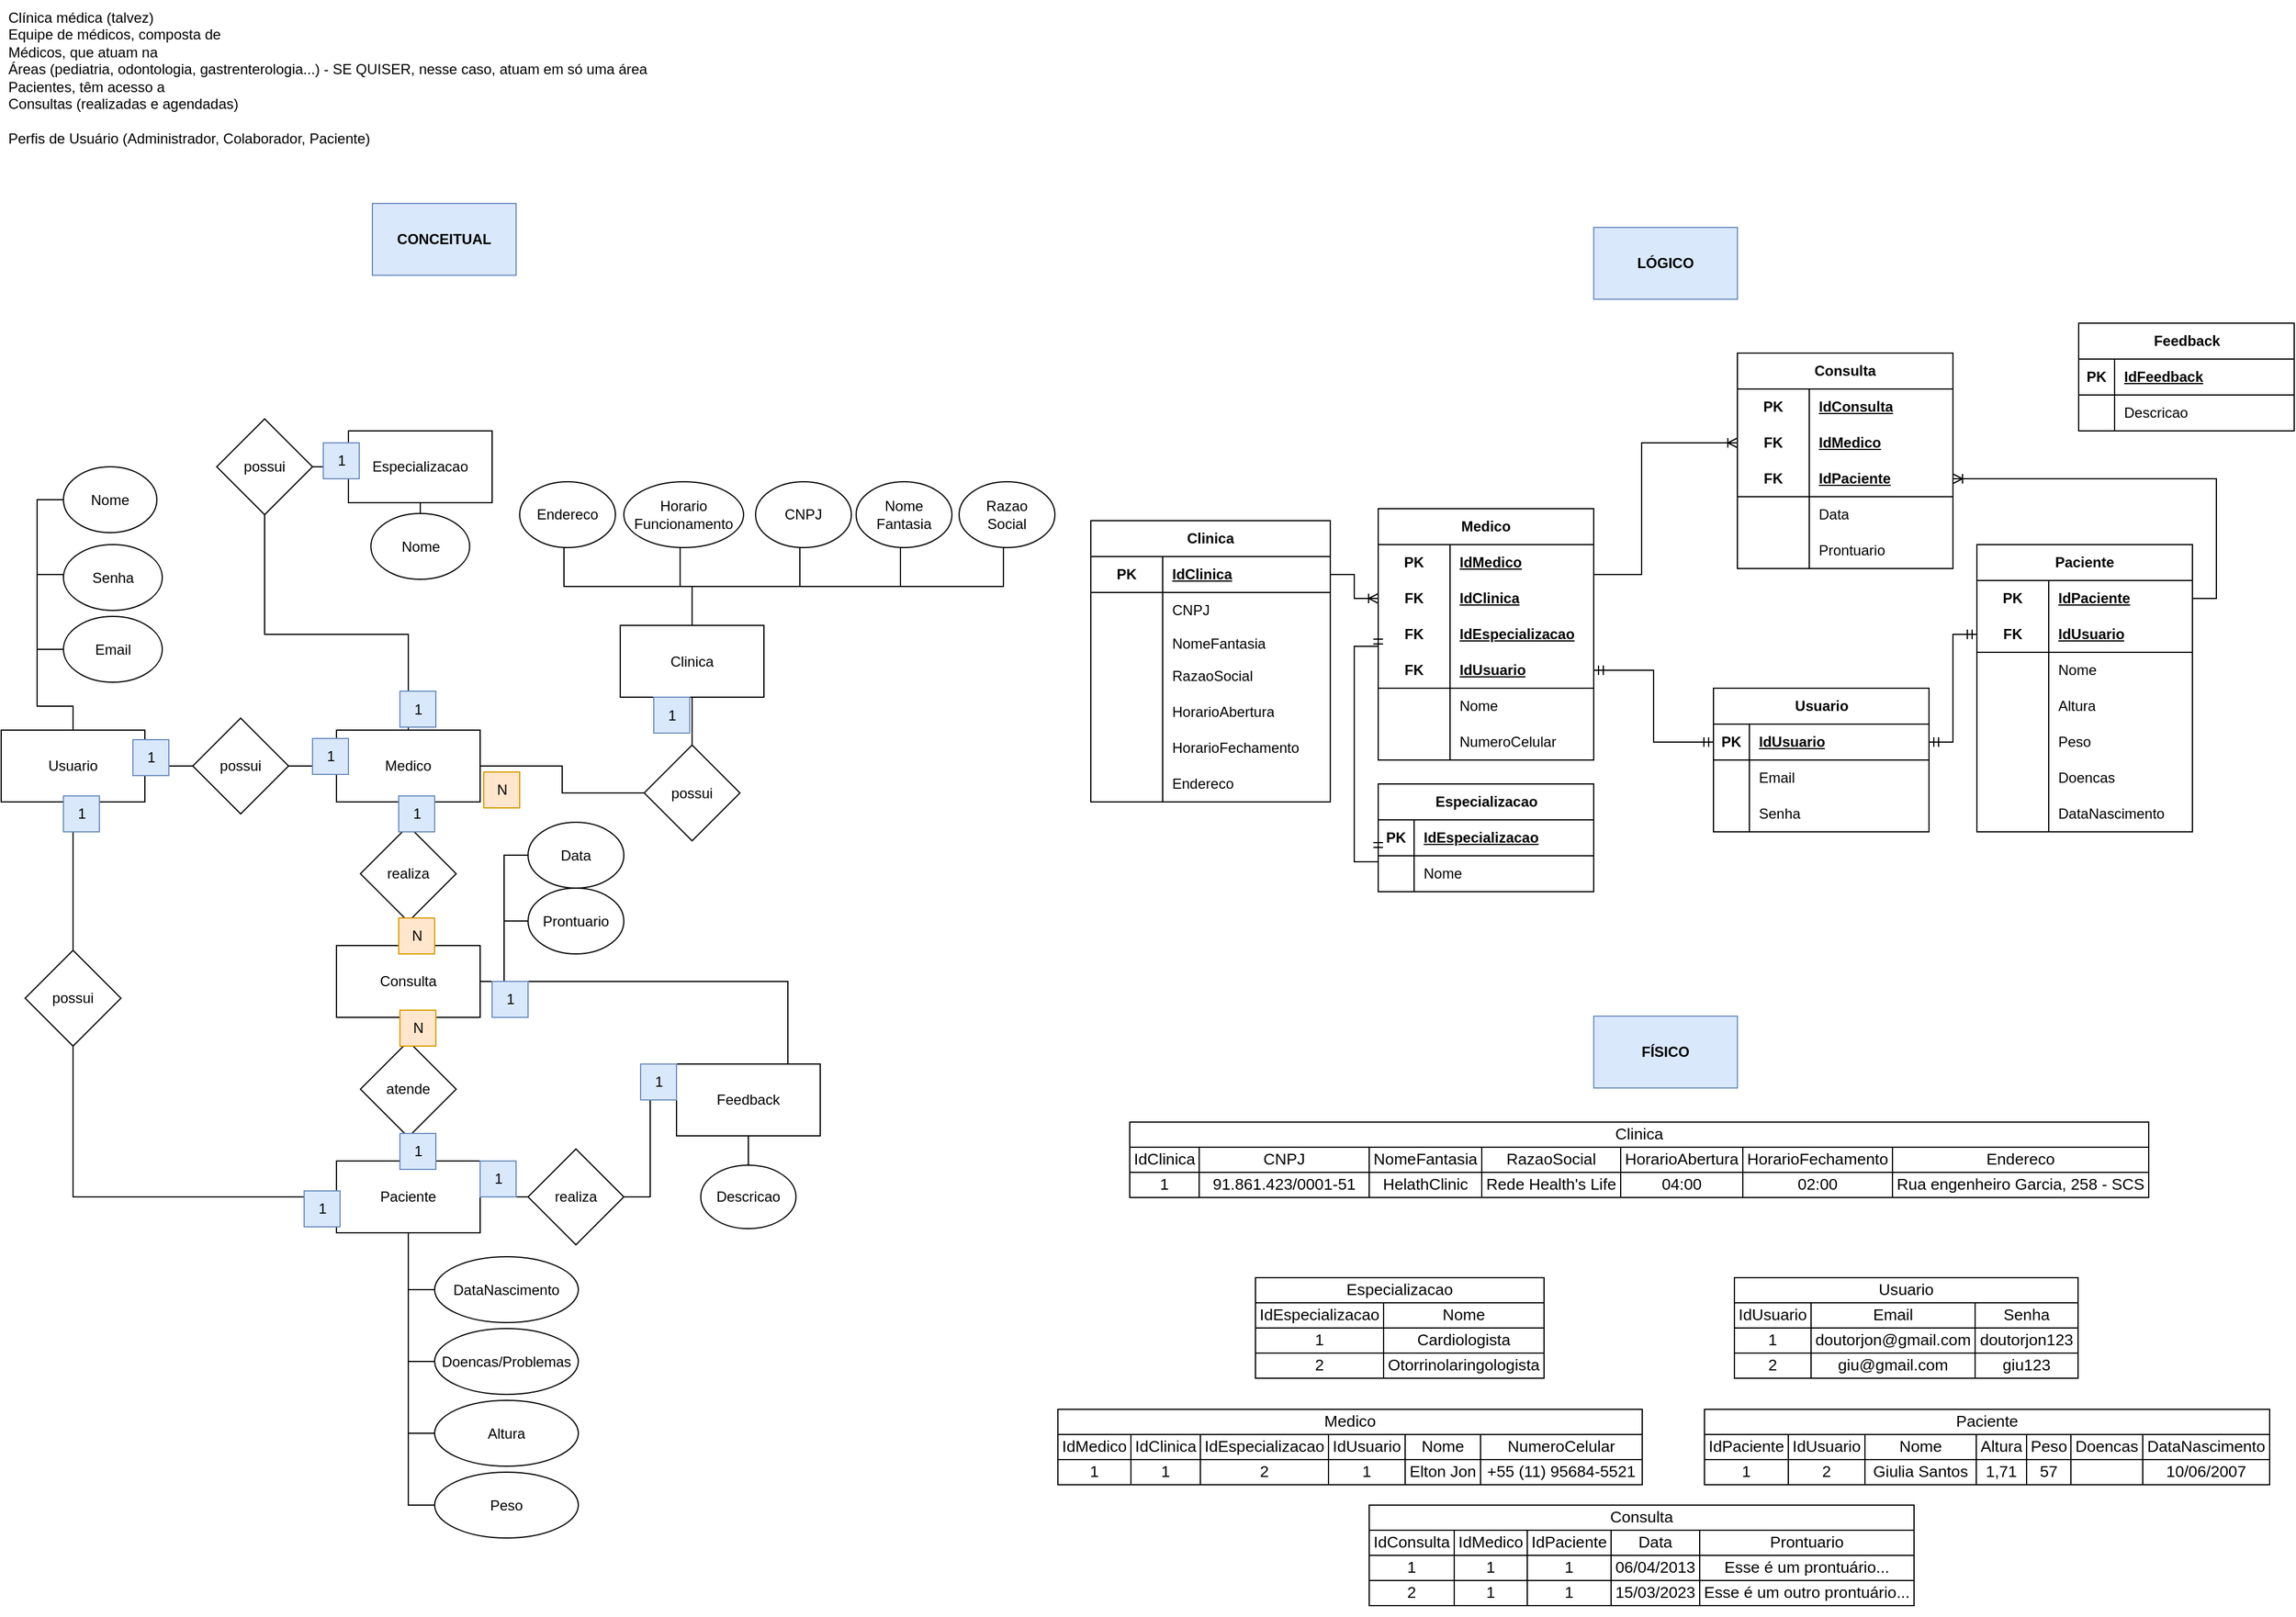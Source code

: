 <mxfile version="21.6.8" type="github">
  <diagram name="Página-1" id="Um5PL5dQUaYkKMPlMzKV">
    <mxGraphModel dx="1713" dy="718" grid="1" gridSize="10" guides="1" tooltips="1" connect="1" arrows="1" fold="1" page="0" pageScale="1" pageWidth="827" pageHeight="1169" math="0" shadow="0">
      <root>
        <mxCell id="0" />
        <mxCell id="1" parent="0" />
        <mxCell id="07H1pQRVvhd5GYomHwT7-1" value="&lt;div&gt;Clínica médica (talvez)&lt;/div&gt;&lt;div&gt;Equipe de médicos, composta de&lt;/div&gt;&lt;div&gt;Médicos, que atuam na&lt;/div&gt;&lt;div&gt;Áreas (pediatria, odontologia, gastrenterologia...) - SE QUISER, nesse caso, atuam em só uma área&lt;/div&gt;&lt;div&gt;Pacientes, têm acesso a&lt;/div&gt;&lt;div&gt;Consultas (realizadas e agendadas)&lt;/div&gt;&lt;div&gt;&lt;br&gt;&lt;/div&gt;&lt;div&gt;Perfis de Usuário (Administrador, Colaborador, Paciente)&lt;/div&gt;" style="text;html=1;align=left;verticalAlign=middle;resizable=0;points=[];autosize=1;strokeColor=none;fillColor=none;rounded=0;" parent="1" vertex="1">
          <mxGeometry x="-156" y="10" width="560" height="130" as="geometry" />
        </mxCell>
        <mxCell id="LZXJLE0G87m1T3eWScxv-34" style="edgeStyle=orthogonalEdgeStyle;rounded=0;orthogonalLoop=1;jettySize=auto;html=1;entryX=0.5;entryY=0;entryDx=0;entryDy=0;endArrow=none;endFill=0;" parent="1" source="LZXJLE0G87m1T3eWScxv-1" target="LZXJLE0G87m1T3eWScxv-33" edge="1">
          <mxGeometry relative="1" as="geometry" />
        </mxCell>
        <mxCell id="LZXJLE0G87m1T3eWScxv-111" style="edgeStyle=orthogonalEdgeStyle;orthogonalLoop=1;jettySize=auto;html=1;entryX=0.5;entryY=1;entryDx=0;entryDy=0;rounded=0;endArrow=none;endFill=0;" parent="1" source="LZXJLE0G87m1T3eWScxv-1" target="LZXJLE0G87m1T3eWScxv-106" edge="1">
          <mxGeometry relative="1" as="geometry">
            <Array as="points">
              <mxPoint x="417" y="500" />
              <mxPoint x="310" y="500" />
              <mxPoint x="310" y="467" />
            </Array>
          </mxGeometry>
        </mxCell>
        <mxCell id="LZXJLE0G87m1T3eWScxv-114" style="edgeStyle=orthogonalEdgeStyle;orthogonalLoop=1;jettySize=auto;html=1;entryX=0.5;entryY=1;entryDx=0;entryDy=0;rounded=0;endArrow=none;endFill=0;exitX=0.5;exitY=0;exitDx=0;exitDy=0;" parent="1" source="LZXJLE0G87m1T3eWScxv-1" target="LZXJLE0G87m1T3eWScxv-107" edge="1">
          <mxGeometry relative="1" as="geometry">
            <mxPoint x="417" y="530" as="sourcePoint" />
            <Array as="points">
              <mxPoint x="417" y="500" />
              <mxPoint x="407" y="500" />
              <mxPoint x="407" y="467" />
            </Array>
          </mxGeometry>
        </mxCell>
        <mxCell id="LZXJLE0G87m1T3eWScxv-115" style="edgeStyle=orthogonalEdgeStyle;orthogonalLoop=1;jettySize=auto;html=1;entryX=0.5;entryY=1;entryDx=0;entryDy=0;rounded=0;endArrow=none;endFill=0;" parent="1" source="LZXJLE0G87m1T3eWScxv-1" target="LZXJLE0G87m1T3eWScxv-108" edge="1">
          <mxGeometry relative="1" as="geometry">
            <Array as="points">
              <mxPoint x="417" y="500" />
              <mxPoint x="507" y="500" />
              <mxPoint x="507" y="467" />
            </Array>
          </mxGeometry>
        </mxCell>
        <mxCell id="LZXJLE0G87m1T3eWScxv-116" style="edgeStyle=orthogonalEdgeStyle;orthogonalLoop=1;jettySize=auto;html=1;entryX=0.5;entryY=1;entryDx=0;entryDy=0;rounded=0;endArrow=none;endFill=0;" parent="1" source="LZXJLE0G87m1T3eWScxv-1" target="LZXJLE0G87m1T3eWScxv-109" edge="1">
          <mxGeometry relative="1" as="geometry">
            <Array as="points">
              <mxPoint x="417" y="500" />
              <mxPoint x="591" y="500" />
              <mxPoint x="591" y="467" />
            </Array>
          </mxGeometry>
        </mxCell>
        <mxCell id="LZXJLE0G87m1T3eWScxv-117" style="edgeStyle=orthogonalEdgeStyle;orthogonalLoop=1;jettySize=auto;html=1;entryX=0.5;entryY=1;entryDx=0;entryDy=0;rounded=0;endArrow=none;endFill=0;" parent="1" source="LZXJLE0G87m1T3eWScxv-1" target="LZXJLE0G87m1T3eWScxv-110" edge="1">
          <mxGeometry relative="1" as="geometry">
            <Array as="points">
              <mxPoint x="417" y="500" />
              <mxPoint x="677" y="500" />
              <mxPoint x="677" y="467" />
            </Array>
          </mxGeometry>
        </mxCell>
        <mxCell id="LZXJLE0G87m1T3eWScxv-1" value="Clinica" style="rounded=0;whiteSpace=wrap;html=1;" parent="1" vertex="1">
          <mxGeometry x="357" y="532.5" width="120" height="60" as="geometry" />
        </mxCell>
        <mxCell id="LZXJLE0G87m1T3eWScxv-73" style="edgeStyle=orthogonalEdgeStyle;rounded=0;orthogonalLoop=1;jettySize=auto;html=1;entryX=0.5;entryY=0;entryDx=0;entryDy=0;endArrow=none;endFill=0;" parent="1" source="LZXJLE0G87m1T3eWScxv-3" target="LZXJLE0G87m1T3eWScxv-72" edge="1">
          <mxGeometry relative="1" as="geometry" />
        </mxCell>
        <mxCell id="LZXJLE0G87m1T3eWScxv-3" value="Especializacao" style="rounded=0;whiteSpace=wrap;html=1;" parent="1" vertex="1">
          <mxGeometry x="130" y="370" width="120" height="60" as="geometry" />
        </mxCell>
        <mxCell id="LZXJLE0G87m1T3eWScxv-16" style="edgeStyle=orthogonalEdgeStyle;rounded=0;orthogonalLoop=1;jettySize=auto;html=1;entryX=0.5;entryY=0;entryDx=0;entryDy=0;endArrow=none;endFill=0;" parent="1" source="LZXJLE0G87m1T3eWScxv-13" target="LZXJLE0G87m1T3eWScxv-14" edge="1">
          <mxGeometry relative="1" as="geometry" />
        </mxCell>
        <mxCell id="LZXJLE0G87m1T3eWScxv-13" value="realiza" style="rhombus;whiteSpace=wrap;html=1;rounded=0;" parent="1" vertex="1">
          <mxGeometry x="140" y="700" width="80" height="80" as="geometry" />
        </mxCell>
        <mxCell id="LZXJLE0G87m1T3eWScxv-49" style="edgeStyle=orthogonalEdgeStyle;rounded=0;orthogonalLoop=1;jettySize=auto;html=1;entryX=0.5;entryY=0;entryDx=0;entryDy=0;endArrow=none;endFill=0;" parent="1" source="LZXJLE0G87m1T3eWScxv-14" target="LZXJLE0G87m1T3eWScxv-46" edge="1">
          <mxGeometry relative="1" as="geometry" />
        </mxCell>
        <mxCell id="LZXJLE0G87m1T3eWScxv-104" style="edgeStyle=orthogonalEdgeStyle;orthogonalLoop=1;jettySize=auto;html=1;entryX=0;entryY=0.5;entryDx=0;entryDy=0;endArrow=none;endFill=0;rounded=0;" parent="1" source="LZXJLE0G87m1T3eWScxv-14" target="LZXJLE0G87m1T3eWScxv-96" edge="1">
          <mxGeometry relative="1" as="geometry" />
        </mxCell>
        <mxCell id="LZXJLE0G87m1T3eWScxv-105" style="edgeStyle=orthogonalEdgeStyle;orthogonalLoop=1;jettySize=auto;html=1;entryX=0;entryY=0.5;entryDx=0;entryDy=0;endArrow=none;endFill=0;rounded=0;" parent="1" source="LZXJLE0G87m1T3eWScxv-14" target="LZXJLE0G87m1T3eWScxv-103" edge="1">
          <mxGeometry relative="1" as="geometry" />
        </mxCell>
        <mxCell id="LZXJLE0G87m1T3eWScxv-14" value="Consulta" style="rounded=0;whiteSpace=wrap;html=1;" parent="1" vertex="1">
          <mxGeometry x="120" y="800" width="120" height="60" as="geometry" />
        </mxCell>
        <mxCell id="LZXJLE0G87m1T3eWScxv-55" style="edgeStyle=orthogonalEdgeStyle;rounded=0;orthogonalLoop=1;jettySize=auto;html=1;entryX=0;entryY=0.5;entryDx=0;entryDy=0;endArrow=none;endFill=0;" parent="1" source="LZXJLE0G87m1T3eWScxv-19" target="LZXJLE0G87m1T3eWScxv-53" edge="1">
          <mxGeometry relative="1" as="geometry" />
        </mxCell>
        <mxCell id="LZXJLE0G87m1T3eWScxv-57" style="edgeStyle=orthogonalEdgeStyle;rounded=0;orthogonalLoop=1;jettySize=auto;html=1;entryX=0.5;entryY=0;entryDx=0;entryDy=0;endArrow=none;endFill=0;" parent="1" source="LZXJLE0G87m1T3eWScxv-19" target="LZXJLE0G87m1T3eWScxv-56" edge="1">
          <mxGeometry relative="1" as="geometry" />
        </mxCell>
        <mxCell id="LZXJLE0G87m1T3eWScxv-86" style="edgeStyle=orthogonalEdgeStyle;rounded=0;orthogonalLoop=1;jettySize=auto;html=1;entryX=0;entryY=0.5;entryDx=0;entryDy=0;endArrow=none;endFill=0;" parent="1" source="LZXJLE0G87m1T3eWScxv-19" target="LZXJLE0G87m1T3eWScxv-82" edge="1">
          <mxGeometry relative="1" as="geometry">
            <Array as="points">
              <mxPoint x="-100" y="600" />
              <mxPoint x="-130" y="600" />
              <mxPoint x="-130" y="552" />
            </Array>
          </mxGeometry>
        </mxCell>
        <mxCell id="LZXJLE0G87m1T3eWScxv-87" style="edgeStyle=orthogonalEdgeStyle;rounded=0;orthogonalLoop=1;jettySize=auto;html=1;entryX=0;entryY=0.5;entryDx=0;entryDy=0;exitX=0.5;exitY=0;exitDx=0;exitDy=0;endArrow=none;endFill=0;" parent="1" source="LZXJLE0G87m1T3eWScxv-19" target="LZXJLE0G87m1T3eWScxv-83" edge="1">
          <mxGeometry relative="1" as="geometry">
            <Array as="points">
              <mxPoint x="-100" y="600" />
              <mxPoint x="-130" y="600" />
              <mxPoint x="-130" y="490" />
              <mxPoint x="-108" y="490" />
            </Array>
          </mxGeometry>
        </mxCell>
        <mxCell id="LZXJLE0G87m1T3eWScxv-19" value="Usuario" style="rounded=0;whiteSpace=wrap;html=1;" parent="1" vertex="1">
          <mxGeometry x="-160" y="620" width="120" height="60" as="geometry" />
        </mxCell>
        <mxCell id="LZXJLE0G87m1T3eWScxv-36" style="edgeStyle=orthogonalEdgeStyle;rounded=0;orthogonalLoop=1;jettySize=auto;html=1;entryX=0.5;entryY=0;entryDx=0;entryDy=0;endArrow=none;endFill=0;" parent="1" source="LZXJLE0G87m1T3eWScxv-29" target="LZXJLE0G87m1T3eWScxv-13" edge="1">
          <mxGeometry relative="1" as="geometry" />
        </mxCell>
        <mxCell id="RQnyjHz-xM6kDhAJeBWU-14" style="edgeStyle=orthogonalEdgeStyle;rounded=0;orthogonalLoop=1;jettySize=auto;html=1;entryX=0.5;entryY=1;entryDx=0;entryDy=0;exitX=0.5;exitY=0;exitDx=0;exitDy=0;endArrow=none;endFill=0;" edge="1" parent="1" source="LZXJLE0G87m1T3eWScxv-29" target="LZXJLE0G87m1T3eWScxv-42">
          <mxGeometry relative="1" as="geometry">
            <Array as="points">
              <mxPoint x="180" y="540" />
              <mxPoint x="60" y="540" />
            </Array>
          </mxGeometry>
        </mxCell>
        <mxCell id="LZXJLE0G87m1T3eWScxv-29" value="Medico" style="rounded=0;whiteSpace=wrap;html=1;" parent="1" vertex="1">
          <mxGeometry x="120" y="620" width="120" height="60" as="geometry" />
        </mxCell>
        <mxCell id="RQnyjHz-xM6kDhAJeBWU-15" style="edgeStyle=orthogonalEdgeStyle;rounded=0;orthogonalLoop=1;jettySize=auto;html=1;entryX=1;entryY=0.5;entryDx=0;entryDy=0;endArrow=none;endFill=0;" edge="1" parent="1" source="LZXJLE0G87m1T3eWScxv-33" target="LZXJLE0G87m1T3eWScxv-29">
          <mxGeometry relative="1" as="geometry" />
        </mxCell>
        <mxCell id="LZXJLE0G87m1T3eWScxv-33" value="possui" style="rhombus;whiteSpace=wrap;html=1;rounded=0;" parent="1" vertex="1">
          <mxGeometry x="377" y="632.5" width="80" height="80" as="geometry" />
        </mxCell>
        <mxCell id="LZXJLE0G87m1T3eWScxv-44" style="edgeStyle=orthogonalEdgeStyle;rounded=0;orthogonalLoop=1;jettySize=auto;html=1;entryX=0;entryY=0.5;entryDx=0;entryDy=0;endArrow=none;endFill=0;" parent="1" source="LZXJLE0G87m1T3eWScxv-42" target="LZXJLE0G87m1T3eWScxv-3" edge="1">
          <mxGeometry relative="1" as="geometry" />
        </mxCell>
        <mxCell id="LZXJLE0G87m1T3eWScxv-42" value="possui" style="rhombus;whiteSpace=wrap;html=1;rounded=0;" parent="1" vertex="1">
          <mxGeometry x="20" y="360" width="80" height="80" as="geometry" />
        </mxCell>
        <mxCell id="LZXJLE0G87m1T3eWScxv-80" style="edgeStyle=orthogonalEdgeStyle;rounded=0;orthogonalLoop=1;jettySize=auto;html=1;entryX=0;entryY=0.5;entryDx=0;entryDy=0;endArrow=none;endFill=0;" parent="1" source="LZXJLE0G87m1T3eWScxv-45" target="LZXJLE0G87m1T3eWScxv-78" edge="1">
          <mxGeometry relative="1" as="geometry" />
        </mxCell>
        <mxCell id="LZXJLE0G87m1T3eWScxv-81" style="edgeStyle=orthogonalEdgeStyle;rounded=0;orthogonalLoop=1;jettySize=auto;html=1;entryX=0;entryY=0.5;entryDx=0;entryDy=0;endArrow=none;endFill=0;" parent="1" source="LZXJLE0G87m1T3eWScxv-45" target="LZXJLE0G87m1T3eWScxv-79" edge="1">
          <mxGeometry relative="1" as="geometry" />
        </mxCell>
        <mxCell id="LZXJLE0G87m1T3eWScxv-92" style="edgeStyle=orthogonalEdgeStyle;orthogonalLoop=1;jettySize=auto;html=1;entryX=0;entryY=0.5;entryDx=0;entryDy=0;rounded=0;endArrow=none;endFill=0;" parent="1" source="LZXJLE0G87m1T3eWScxv-45" target="LZXJLE0G87m1T3eWScxv-90" edge="1">
          <mxGeometry relative="1" as="geometry" />
        </mxCell>
        <mxCell id="LZXJLE0G87m1T3eWScxv-93" style="edgeStyle=orthogonalEdgeStyle;orthogonalLoop=1;jettySize=auto;html=1;entryX=0;entryY=0.5;entryDx=0;entryDy=0;rounded=0;endArrow=none;endFill=0;" parent="1" source="LZXJLE0G87m1T3eWScxv-45" target="LZXJLE0G87m1T3eWScxv-91" edge="1">
          <mxGeometry relative="1" as="geometry" />
        </mxCell>
        <mxCell id="RQnyjHz-xM6kDhAJeBWU-8" style="edgeStyle=orthogonalEdgeStyle;rounded=0;orthogonalLoop=1;jettySize=auto;html=1;entryX=0;entryY=0.5;entryDx=0;entryDy=0;endArrow=none;endFill=0;" edge="1" parent="1" source="LZXJLE0G87m1T3eWScxv-45" target="RQnyjHz-xM6kDhAJeBWU-7">
          <mxGeometry relative="1" as="geometry" />
        </mxCell>
        <mxCell id="LZXJLE0G87m1T3eWScxv-45" value="Paciente" style="rounded=0;whiteSpace=wrap;html=1;" parent="1" vertex="1">
          <mxGeometry x="120" y="980" width="120" height="60" as="geometry" />
        </mxCell>
        <mxCell id="LZXJLE0G87m1T3eWScxv-50" style="edgeStyle=orthogonalEdgeStyle;rounded=0;orthogonalLoop=1;jettySize=auto;html=1;entryX=0.5;entryY=0;entryDx=0;entryDy=0;endArrow=none;endFill=0;" parent="1" source="LZXJLE0G87m1T3eWScxv-46" target="LZXJLE0G87m1T3eWScxv-45" edge="1">
          <mxGeometry relative="1" as="geometry" />
        </mxCell>
        <mxCell id="LZXJLE0G87m1T3eWScxv-46" value="atende" style="rhombus;whiteSpace=wrap;html=1;rounded=0;" parent="1" vertex="1">
          <mxGeometry x="140" y="880" width="80" height="80" as="geometry" />
        </mxCell>
        <mxCell id="LZXJLE0G87m1T3eWScxv-54" style="edgeStyle=orthogonalEdgeStyle;rounded=0;orthogonalLoop=1;jettySize=auto;html=1;entryX=0;entryY=0.5;entryDx=0;entryDy=0;endArrow=none;endFill=0;" parent="1" source="LZXJLE0G87m1T3eWScxv-53" target="LZXJLE0G87m1T3eWScxv-29" edge="1">
          <mxGeometry relative="1" as="geometry" />
        </mxCell>
        <mxCell id="LZXJLE0G87m1T3eWScxv-53" value="possui" style="rhombus;whiteSpace=wrap;html=1;rounded=0;" parent="1" vertex="1">
          <mxGeometry y="610" width="80" height="80" as="geometry" />
        </mxCell>
        <mxCell id="LZXJLE0G87m1T3eWScxv-58" style="edgeStyle=orthogonalEdgeStyle;rounded=0;orthogonalLoop=1;jettySize=auto;html=1;entryX=0;entryY=0.5;entryDx=0;entryDy=0;exitX=0.5;exitY=1;exitDx=0;exitDy=0;endArrow=none;endFill=0;" parent="1" source="LZXJLE0G87m1T3eWScxv-56" target="LZXJLE0G87m1T3eWScxv-45" edge="1">
          <mxGeometry relative="1" as="geometry">
            <Array as="points">
              <mxPoint x="-100" y="1010" />
            </Array>
          </mxGeometry>
        </mxCell>
        <mxCell id="LZXJLE0G87m1T3eWScxv-56" value="possui" style="rhombus;whiteSpace=wrap;html=1;rounded=0;" parent="1" vertex="1">
          <mxGeometry x="-140" y="804" width="80" height="80" as="geometry" />
        </mxCell>
        <mxCell id="LZXJLE0G87m1T3eWScxv-59" value="1" style="text;html=1;align=center;verticalAlign=middle;resizable=0;points=[];autosize=1;strokeColor=#6c8ebf;fillColor=#dae8fc;rounded=0;" parent="1" vertex="1">
          <mxGeometry x="385" y="592.5" width="30" height="30" as="geometry" />
        </mxCell>
        <mxCell id="LZXJLE0G87m1T3eWScxv-61" value="N" style="text;html=1;align=center;verticalAlign=middle;resizable=0;points=[];autosize=1;strokeColor=#d79b00;fillColor=#ffe6cc;rounded=0;" parent="1" vertex="1">
          <mxGeometry x="243" y="655" width="30" height="30" as="geometry" />
        </mxCell>
        <mxCell id="LZXJLE0G87m1T3eWScxv-62" value="1" style="text;html=1;align=center;verticalAlign=middle;resizable=0;points=[];autosize=1;strokeColor=#6c8ebf;fillColor=#dae8fc;rounded=0;" parent="1" vertex="1">
          <mxGeometry x="173" y="587.5" width="30" height="30" as="geometry" />
        </mxCell>
        <mxCell id="LZXJLE0G87m1T3eWScxv-63" value="1" style="text;html=1;align=center;verticalAlign=middle;resizable=0;points=[];autosize=1;strokeColor=#6c8ebf;fillColor=#dae8fc;rounded=0;" parent="1" vertex="1">
          <mxGeometry x="109" y="380" width="30" height="30" as="geometry" />
        </mxCell>
        <mxCell id="LZXJLE0G87m1T3eWScxv-64" value="1" style="text;html=1;align=center;verticalAlign=middle;resizable=0;points=[];autosize=1;strokeColor=#6c8ebf;fillColor=#dae8fc;rounded=0;" parent="1" vertex="1">
          <mxGeometry x="172" y="675" width="30" height="30" as="geometry" />
        </mxCell>
        <mxCell id="LZXJLE0G87m1T3eWScxv-65" value="N" style="text;html=1;align=center;verticalAlign=middle;resizable=0;points=[];autosize=1;strokeColor=#d79b00;fillColor=#ffe6cc;rounded=0;" parent="1" vertex="1">
          <mxGeometry x="172" y="777" width="30" height="30" as="geometry" />
        </mxCell>
        <mxCell id="LZXJLE0G87m1T3eWScxv-66" value="N" style="text;html=1;align=center;verticalAlign=middle;resizable=0;points=[];autosize=1;strokeColor=#d79b00;fillColor=#ffe6cc;rounded=0;" parent="1" vertex="1">
          <mxGeometry x="173" y="854" width="30" height="30" as="geometry" />
        </mxCell>
        <mxCell id="LZXJLE0G87m1T3eWScxv-67" value="1" style="text;html=1;align=center;verticalAlign=middle;resizable=0;points=[];autosize=1;strokeColor=#6c8ebf;fillColor=#dae8fc;rounded=0;" parent="1" vertex="1">
          <mxGeometry x="173" y="957" width="30" height="30" as="geometry" />
        </mxCell>
        <mxCell id="LZXJLE0G87m1T3eWScxv-68" value="1" style="text;html=1;align=center;verticalAlign=middle;resizable=0;points=[];autosize=1;strokeColor=#6c8ebf;fillColor=#dae8fc;rounded=0;" parent="1" vertex="1">
          <mxGeometry x="-50" y="628" width="30" height="30" as="geometry" />
        </mxCell>
        <mxCell id="LZXJLE0G87m1T3eWScxv-69" value="1" style="text;html=1;align=center;verticalAlign=middle;resizable=0;points=[];autosize=1;strokeColor=#6c8ebf;fillColor=#dae8fc;rounded=0;" parent="1" vertex="1">
          <mxGeometry x="100" y="627" width="30" height="30" as="geometry" />
        </mxCell>
        <mxCell id="LZXJLE0G87m1T3eWScxv-70" value="1" style="text;html=1;align=center;verticalAlign=middle;resizable=0;points=[];autosize=1;strokeColor=#6c8ebf;fillColor=#dae8fc;rounded=0;" parent="1" vertex="1">
          <mxGeometry x="-108" y="675" width="30" height="30" as="geometry" />
        </mxCell>
        <mxCell id="LZXJLE0G87m1T3eWScxv-71" value="1" style="text;html=1;align=center;verticalAlign=middle;resizable=0;points=[];autosize=1;strokeColor=#6c8ebf;fillColor=#dae8fc;rounded=0;" parent="1" vertex="1">
          <mxGeometry x="93" y="1005" width="30" height="30" as="geometry" />
        </mxCell>
        <mxCell id="LZXJLE0G87m1T3eWScxv-72" value="Nome" style="ellipse;whiteSpace=wrap;html=1;rounded=0;" parent="1" vertex="1">
          <mxGeometry x="148.75" y="439" width="82.5" height="55" as="geometry" />
        </mxCell>
        <mxCell id="LZXJLE0G87m1T3eWScxv-78" value="DataNascimento" style="ellipse;whiteSpace=wrap;html=1;rounded=0;" parent="1" vertex="1">
          <mxGeometry x="202" y="1060" width="120" height="55" as="geometry" />
        </mxCell>
        <mxCell id="LZXJLE0G87m1T3eWScxv-79" value="Doencas/Problemas" style="ellipse;whiteSpace=wrap;html=1;rounded=0;" parent="1" vertex="1">
          <mxGeometry x="202" y="1120" width="120" height="55" as="geometry" />
        </mxCell>
        <mxCell id="LZXJLE0G87m1T3eWScxv-82" value="Email" style="ellipse;whiteSpace=wrap;html=1;rounded=0;" parent="1" vertex="1">
          <mxGeometry x="-108" y="525" width="82.5" height="55" as="geometry" />
        </mxCell>
        <mxCell id="LZXJLE0G87m1T3eWScxv-83" value="Senha" style="ellipse;whiteSpace=wrap;html=1;rounded=0;" parent="1" vertex="1">
          <mxGeometry x="-108" y="465" width="82.5" height="55" as="geometry" />
        </mxCell>
        <mxCell id="LZXJLE0G87m1T3eWScxv-90" value="Altura" style="ellipse;whiteSpace=wrap;html=1;rounded=0;" parent="1" vertex="1">
          <mxGeometry x="202" y="1180" width="120" height="55" as="geometry" />
        </mxCell>
        <mxCell id="LZXJLE0G87m1T3eWScxv-91" value="Peso" style="ellipse;whiteSpace=wrap;html=1;rounded=0;" parent="1" vertex="1">
          <mxGeometry x="202" y="1240" width="120" height="55" as="geometry" />
        </mxCell>
        <mxCell id="LZXJLE0G87m1T3eWScxv-96" value="Data" style="ellipse;whiteSpace=wrap;html=1;rounded=0;" parent="1" vertex="1">
          <mxGeometry x="280" y="697" width="80" height="55" as="geometry" />
        </mxCell>
        <mxCell id="LZXJLE0G87m1T3eWScxv-103" value="Prontuario" style="ellipse;whiteSpace=wrap;html=1;rounded=0;" parent="1" vertex="1">
          <mxGeometry x="280" y="752" width="80" height="55" as="geometry" />
        </mxCell>
        <mxCell id="LZXJLE0G87m1T3eWScxv-106" value="Endereco" style="ellipse;whiteSpace=wrap;html=1;rounded=0;" parent="1" vertex="1">
          <mxGeometry x="273" y="412.5" width="80" height="55" as="geometry" />
        </mxCell>
        <mxCell id="LZXJLE0G87m1T3eWScxv-107" value="Horario&lt;br&gt;Funcionamento" style="ellipse;whiteSpace=wrap;html=1;rounded=0;" parent="1" vertex="1">
          <mxGeometry x="360" y="412.5" width="100" height="55" as="geometry" />
        </mxCell>
        <mxCell id="LZXJLE0G87m1T3eWScxv-108" value="CNPJ" style="ellipse;whiteSpace=wrap;html=1;rounded=0;" parent="1" vertex="1">
          <mxGeometry x="470" y="412.5" width="80" height="55" as="geometry" />
        </mxCell>
        <mxCell id="LZXJLE0G87m1T3eWScxv-109" value="Nome&lt;br&gt;Fantasia" style="ellipse;whiteSpace=wrap;html=1;rounded=0;" parent="1" vertex="1">
          <mxGeometry x="554" y="412.5" width="80" height="55" as="geometry" />
        </mxCell>
        <mxCell id="LZXJLE0G87m1T3eWScxv-110" value="Razao&lt;br&gt;Social" style="ellipse;whiteSpace=wrap;html=1;rounded=0;" parent="1" vertex="1">
          <mxGeometry x="640" y="412.5" width="80" height="55" as="geometry" />
        </mxCell>
        <mxCell id="LZXJLE0G87m1T3eWScxv-149" value="Clinica" style="shape=table;startSize=30;container=1;collapsible=1;childLayout=tableLayout;fixedRows=1;rowLines=0;fontStyle=1;align=center;resizeLast=1;html=1;whiteSpace=wrap;rounded=0;" parent="1" vertex="1">
          <mxGeometry x="750" y="445" width="200" height="235" as="geometry" />
        </mxCell>
        <mxCell id="LZXJLE0G87m1T3eWScxv-153" value="" style="shape=tableRow;horizontal=0;startSize=0;swimlaneHead=0;swimlaneBody=0;fillColor=none;collapsible=0;dropTarget=0;points=[[0,0.5],[1,0.5]];portConstraint=eastwest;top=0;left=0;right=0;bottom=1;html=1;rounded=0;" parent="LZXJLE0G87m1T3eWScxv-149" vertex="1">
          <mxGeometry y="30" width="200" height="30" as="geometry" />
        </mxCell>
        <mxCell id="LZXJLE0G87m1T3eWScxv-154" value="PK" style="shape=partialRectangle;connectable=0;fillColor=none;top=0;left=0;bottom=0;right=0;fontStyle=1;overflow=hidden;html=1;whiteSpace=wrap;rounded=0;" parent="LZXJLE0G87m1T3eWScxv-153" vertex="1">
          <mxGeometry width="60" height="30" as="geometry">
            <mxRectangle width="60" height="30" as="alternateBounds" />
          </mxGeometry>
        </mxCell>
        <mxCell id="LZXJLE0G87m1T3eWScxv-155" value="IdClinica" style="shape=partialRectangle;connectable=0;fillColor=none;top=0;left=0;bottom=0;right=0;align=left;spacingLeft=6;fontStyle=5;overflow=hidden;html=1;whiteSpace=wrap;rounded=0;" parent="LZXJLE0G87m1T3eWScxv-153" vertex="1">
          <mxGeometry x="60" width="140" height="30" as="geometry">
            <mxRectangle width="140" height="30" as="alternateBounds" />
          </mxGeometry>
        </mxCell>
        <mxCell id="LZXJLE0G87m1T3eWScxv-156" value="" style="shape=tableRow;horizontal=0;startSize=0;swimlaneHead=0;swimlaneBody=0;fillColor=none;collapsible=0;dropTarget=0;points=[[0,0.5],[1,0.5]];portConstraint=eastwest;top=0;left=0;right=0;bottom=0;html=1;rounded=0;" parent="LZXJLE0G87m1T3eWScxv-149" vertex="1">
          <mxGeometry y="60" width="200" height="30" as="geometry" />
        </mxCell>
        <mxCell id="LZXJLE0G87m1T3eWScxv-157" value="" style="shape=partialRectangle;connectable=0;fillColor=none;top=0;left=0;bottom=0;right=0;editable=1;overflow=hidden;html=1;whiteSpace=wrap;rounded=0;" parent="LZXJLE0G87m1T3eWScxv-156" vertex="1">
          <mxGeometry width="60" height="30" as="geometry">
            <mxRectangle width="60" height="30" as="alternateBounds" />
          </mxGeometry>
        </mxCell>
        <mxCell id="LZXJLE0G87m1T3eWScxv-158" value="CNPJ" style="shape=partialRectangle;connectable=0;fillColor=none;top=0;left=0;bottom=0;right=0;align=left;spacingLeft=6;overflow=hidden;html=1;whiteSpace=wrap;rounded=0;" parent="LZXJLE0G87m1T3eWScxv-156" vertex="1">
          <mxGeometry x="60" width="140" height="30" as="geometry">
            <mxRectangle width="140" height="30" as="alternateBounds" />
          </mxGeometry>
        </mxCell>
        <mxCell id="LZXJLE0G87m1T3eWScxv-159" value="" style="shape=tableRow;horizontal=0;startSize=0;swimlaneHead=0;swimlaneBody=0;fillColor=none;collapsible=0;dropTarget=0;points=[[0,0.5],[1,0.5]];portConstraint=eastwest;top=0;left=0;right=0;bottom=0;html=1;rounded=0;" parent="LZXJLE0G87m1T3eWScxv-149" vertex="1">
          <mxGeometry y="90" width="200" height="25" as="geometry" />
        </mxCell>
        <mxCell id="LZXJLE0G87m1T3eWScxv-160" value="" style="shape=partialRectangle;connectable=0;fillColor=none;top=0;left=0;bottom=0;right=0;editable=1;overflow=hidden;html=1;whiteSpace=wrap;rounded=0;" parent="LZXJLE0G87m1T3eWScxv-159" vertex="1">
          <mxGeometry width="60" height="25" as="geometry">
            <mxRectangle width="60" height="25" as="alternateBounds" />
          </mxGeometry>
        </mxCell>
        <mxCell id="LZXJLE0G87m1T3eWScxv-161" value="NomeFantasia" style="shape=partialRectangle;connectable=0;fillColor=none;top=0;left=0;bottom=0;right=0;align=left;spacingLeft=6;overflow=hidden;html=1;whiteSpace=wrap;rounded=0;" parent="LZXJLE0G87m1T3eWScxv-159" vertex="1">
          <mxGeometry x="60" width="140" height="25" as="geometry">
            <mxRectangle width="140" height="25" as="alternateBounds" />
          </mxGeometry>
        </mxCell>
        <mxCell id="LZXJLE0G87m1T3eWScxv-162" style="shape=tableRow;horizontal=0;startSize=0;swimlaneHead=0;swimlaneBody=0;fillColor=none;collapsible=0;dropTarget=0;points=[[0,0.5],[1,0.5]];portConstraint=eastwest;top=0;left=0;right=0;bottom=0;html=1;rounded=0;" parent="LZXJLE0G87m1T3eWScxv-149" vertex="1">
          <mxGeometry y="115" width="200" height="30" as="geometry" />
        </mxCell>
        <mxCell id="LZXJLE0G87m1T3eWScxv-163" style="shape=partialRectangle;connectable=0;fillColor=none;top=0;left=0;bottom=0;right=0;editable=1;overflow=hidden;html=1;whiteSpace=wrap;rounded=0;" parent="LZXJLE0G87m1T3eWScxv-162" vertex="1">
          <mxGeometry width="60" height="30" as="geometry">
            <mxRectangle width="60" height="30" as="alternateBounds" />
          </mxGeometry>
        </mxCell>
        <mxCell id="LZXJLE0G87m1T3eWScxv-164" value="RazaoSocial" style="shape=partialRectangle;connectable=0;fillColor=none;top=0;left=0;bottom=0;right=0;align=left;spacingLeft=6;overflow=hidden;html=1;whiteSpace=wrap;rounded=0;" parent="LZXJLE0G87m1T3eWScxv-162" vertex="1">
          <mxGeometry x="60" width="140" height="30" as="geometry">
            <mxRectangle width="140" height="30" as="alternateBounds" />
          </mxGeometry>
        </mxCell>
        <mxCell id="LZXJLE0G87m1T3eWScxv-165" style="shape=tableRow;horizontal=0;startSize=0;swimlaneHead=0;swimlaneBody=0;fillColor=none;collapsible=0;dropTarget=0;points=[[0,0.5],[1,0.5]];portConstraint=eastwest;top=0;left=0;right=0;bottom=0;html=1;rounded=0;" parent="LZXJLE0G87m1T3eWScxv-149" vertex="1">
          <mxGeometry y="145" width="200" height="30" as="geometry" />
        </mxCell>
        <mxCell id="LZXJLE0G87m1T3eWScxv-166" style="shape=partialRectangle;connectable=0;fillColor=none;top=0;left=0;bottom=0;right=0;editable=1;overflow=hidden;html=1;whiteSpace=wrap;rounded=0;" parent="LZXJLE0G87m1T3eWScxv-165" vertex="1">
          <mxGeometry width="60" height="30" as="geometry">
            <mxRectangle width="60" height="30" as="alternateBounds" />
          </mxGeometry>
        </mxCell>
        <mxCell id="LZXJLE0G87m1T3eWScxv-167" value="HorarioAbertura" style="shape=partialRectangle;connectable=0;fillColor=none;top=0;left=0;bottom=0;right=0;align=left;spacingLeft=6;overflow=hidden;html=1;whiteSpace=wrap;rounded=0;" parent="LZXJLE0G87m1T3eWScxv-165" vertex="1">
          <mxGeometry x="60" width="140" height="30" as="geometry">
            <mxRectangle width="140" height="30" as="alternateBounds" />
          </mxGeometry>
        </mxCell>
        <mxCell id="LZXJLE0G87m1T3eWScxv-274" style="shape=tableRow;horizontal=0;startSize=0;swimlaneHead=0;swimlaneBody=0;fillColor=none;collapsible=0;dropTarget=0;points=[[0,0.5],[1,0.5]];portConstraint=eastwest;top=0;left=0;right=0;bottom=0;html=1;rounded=0;" parent="LZXJLE0G87m1T3eWScxv-149" vertex="1">
          <mxGeometry y="175" width="200" height="30" as="geometry" />
        </mxCell>
        <mxCell id="LZXJLE0G87m1T3eWScxv-275" style="shape=partialRectangle;connectable=0;fillColor=none;top=0;left=0;bottom=0;right=0;editable=1;overflow=hidden;html=1;whiteSpace=wrap;rounded=0;" parent="LZXJLE0G87m1T3eWScxv-274" vertex="1">
          <mxGeometry width="60" height="30" as="geometry">
            <mxRectangle width="60" height="30" as="alternateBounds" />
          </mxGeometry>
        </mxCell>
        <mxCell id="LZXJLE0G87m1T3eWScxv-276" value="HorarioFechamento" style="shape=partialRectangle;connectable=0;fillColor=none;top=0;left=0;bottom=0;right=0;align=left;spacingLeft=6;overflow=hidden;html=1;whiteSpace=wrap;rounded=0;" parent="LZXJLE0G87m1T3eWScxv-274" vertex="1">
          <mxGeometry x="60" width="140" height="30" as="geometry">
            <mxRectangle width="140" height="30" as="alternateBounds" />
          </mxGeometry>
        </mxCell>
        <mxCell id="LZXJLE0G87m1T3eWScxv-168" style="shape=tableRow;horizontal=0;startSize=0;swimlaneHead=0;swimlaneBody=0;fillColor=none;collapsible=0;dropTarget=0;points=[[0,0.5],[1,0.5]];portConstraint=eastwest;top=0;left=0;right=0;bottom=0;html=1;rounded=0;" parent="LZXJLE0G87m1T3eWScxv-149" vertex="1">
          <mxGeometry y="205" width="200" height="30" as="geometry" />
        </mxCell>
        <mxCell id="LZXJLE0G87m1T3eWScxv-169" style="shape=partialRectangle;connectable=0;fillColor=none;top=0;left=0;bottom=0;right=0;editable=1;overflow=hidden;html=1;whiteSpace=wrap;rounded=0;" parent="LZXJLE0G87m1T3eWScxv-168" vertex="1">
          <mxGeometry width="60" height="30" as="geometry">
            <mxRectangle width="60" height="30" as="alternateBounds" />
          </mxGeometry>
        </mxCell>
        <mxCell id="LZXJLE0G87m1T3eWScxv-170" value="Endereco" style="shape=partialRectangle;connectable=0;fillColor=none;top=0;left=0;bottom=0;right=0;align=left;spacingLeft=6;overflow=hidden;html=1;whiteSpace=wrap;rounded=0;" parent="LZXJLE0G87m1T3eWScxv-168" vertex="1">
          <mxGeometry x="60" width="140" height="30" as="geometry">
            <mxRectangle width="140" height="30" as="alternateBounds" />
          </mxGeometry>
        </mxCell>
        <mxCell id="LZXJLE0G87m1T3eWScxv-184" value="Medico" style="shape=table;startSize=30;container=1;collapsible=1;childLayout=tableLayout;fixedRows=1;rowLines=0;fontStyle=1;align=center;resizeLast=1;html=1;whiteSpace=wrap;rounded=0;" parent="1" vertex="1">
          <mxGeometry x="990" y="435" width="180" height="210" as="geometry" />
        </mxCell>
        <mxCell id="LZXJLE0G87m1T3eWScxv-185" value="" style="shape=tableRow;horizontal=0;startSize=0;swimlaneHead=0;swimlaneBody=0;fillColor=none;collapsible=0;dropTarget=0;points=[[0,0.5],[1,0.5]];portConstraint=eastwest;top=0;left=0;right=0;bottom=0;html=1;rounded=0;" parent="LZXJLE0G87m1T3eWScxv-184" vertex="1">
          <mxGeometry y="30" width="180" height="30" as="geometry" />
        </mxCell>
        <mxCell id="LZXJLE0G87m1T3eWScxv-186" value="PK" style="shape=partialRectangle;connectable=0;fillColor=none;top=0;left=0;bottom=0;right=0;fontStyle=1;overflow=hidden;html=1;whiteSpace=wrap;rounded=0;" parent="LZXJLE0G87m1T3eWScxv-185" vertex="1">
          <mxGeometry width="60" height="30" as="geometry">
            <mxRectangle width="60" height="30" as="alternateBounds" />
          </mxGeometry>
        </mxCell>
        <mxCell id="LZXJLE0G87m1T3eWScxv-187" value="IdMedico" style="shape=partialRectangle;connectable=0;fillColor=none;top=0;left=0;bottom=0;right=0;align=left;spacingLeft=6;fontStyle=5;overflow=hidden;html=1;whiteSpace=wrap;rounded=0;" parent="LZXJLE0G87m1T3eWScxv-185" vertex="1">
          <mxGeometry x="60" width="120" height="30" as="geometry">
            <mxRectangle width="120" height="30" as="alternateBounds" />
          </mxGeometry>
        </mxCell>
        <mxCell id="LZXJLE0G87m1T3eWScxv-226" value="" style="shape=tableRow;horizontal=0;startSize=0;swimlaneHead=0;swimlaneBody=0;fillColor=none;collapsible=0;dropTarget=0;points=[[0,0.5],[1,0.5]];portConstraint=eastwest;top=0;left=0;right=0;bottom=0;html=1;rounded=0;" parent="LZXJLE0G87m1T3eWScxv-184" vertex="1">
          <mxGeometry y="60" width="180" height="30" as="geometry" />
        </mxCell>
        <mxCell id="LZXJLE0G87m1T3eWScxv-227" value="FK" style="shape=partialRectangle;connectable=0;fillColor=none;top=0;left=0;bottom=0;right=0;fontStyle=1;overflow=hidden;html=1;whiteSpace=wrap;rounded=0;" parent="LZXJLE0G87m1T3eWScxv-226" vertex="1">
          <mxGeometry width="60" height="30" as="geometry">
            <mxRectangle width="60" height="30" as="alternateBounds" />
          </mxGeometry>
        </mxCell>
        <mxCell id="LZXJLE0G87m1T3eWScxv-228" value="IdClinica" style="shape=partialRectangle;connectable=0;fillColor=none;top=0;left=0;bottom=0;right=0;align=left;spacingLeft=6;fontStyle=5;overflow=hidden;html=1;whiteSpace=wrap;rounded=0;" parent="LZXJLE0G87m1T3eWScxv-226" vertex="1">
          <mxGeometry x="60" width="120" height="30" as="geometry">
            <mxRectangle width="120" height="30" as="alternateBounds" />
          </mxGeometry>
        </mxCell>
        <mxCell id="LZXJLE0G87m1T3eWScxv-295" value="" style="shape=tableRow;horizontal=0;startSize=0;swimlaneHead=0;swimlaneBody=0;fillColor=none;collapsible=0;dropTarget=0;points=[[0,0.5],[1,0.5]];portConstraint=eastwest;top=0;left=0;right=0;bottom=0;html=1;rounded=0;" parent="LZXJLE0G87m1T3eWScxv-184" vertex="1">
          <mxGeometry y="90" width="180" height="30" as="geometry" />
        </mxCell>
        <mxCell id="LZXJLE0G87m1T3eWScxv-296" value="FK" style="shape=partialRectangle;connectable=0;fillColor=none;top=0;left=0;bottom=0;right=0;fontStyle=1;overflow=hidden;html=1;whiteSpace=wrap;rounded=0;" parent="LZXJLE0G87m1T3eWScxv-295" vertex="1">
          <mxGeometry width="60" height="30" as="geometry">
            <mxRectangle width="60" height="30" as="alternateBounds" />
          </mxGeometry>
        </mxCell>
        <mxCell id="LZXJLE0G87m1T3eWScxv-297" value="IdEspecializacao" style="shape=partialRectangle;connectable=0;fillColor=none;top=0;left=0;bottom=0;right=0;align=left;spacingLeft=6;fontStyle=5;overflow=hidden;html=1;whiteSpace=wrap;rounded=0;" parent="LZXJLE0G87m1T3eWScxv-295" vertex="1">
          <mxGeometry x="60" width="120" height="30" as="geometry">
            <mxRectangle width="120" height="30" as="alternateBounds" />
          </mxGeometry>
        </mxCell>
        <mxCell id="LZXJLE0G87m1T3eWScxv-188" value="" style="shape=tableRow;horizontal=0;startSize=0;swimlaneHead=0;swimlaneBody=0;fillColor=none;collapsible=0;dropTarget=0;points=[[0,0.5],[1,0.5]];portConstraint=eastwest;top=0;left=0;right=0;bottom=1;html=1;rounded=0;" parent="LZXJLE0G87m1T3eWScxv-184" vertex="1">
          <mxGeometry y="120" width="180" height="30" as="geometry" />
        </mxCell>
        <mxCell id="LZXJLE0G87m1T3eWScxv-189" value="FK" style="shape=partialRectangle;connectable=0;fillColor=none;top=0;left=0;bottom=0;right=0;fontStyle=1;overflow=hidden;html=1;whiteSpace=wrap;rounded=0;" parent="LZXJLE0G87m1T3eWScxv-188" vertex="1">
          <mxGeometry width="60" height="30" as="geometry">
            <mxRectangle width="60" height="30" as="alternateBounds" />
          </mxGeometry>
        </mxCell>
        <mxCell id="LZXJLE0G87m1T3eWScxv-190" value="IdUsuario" style="shape=partialRectangle;connectable=0;fillColor=none;top=0;left=0;bottom=0;right=0;align=left;spacingLeft=6;fontStyle=5;overflow=hidden;html=1;whiteSpace=wrap;rounded=0;" parent="LZXJLE0G87m1T3eWScxv-188" vertex="1">
          <mxGeometry x="60" width="120" height="30" as="geometry">
            <mxRectangle width="120" height="30" as="alternateBounds" />
          </mxGeometry>
        </mxCell>
        <mxCell id="LZXJLE0G87m1T3eWScxv-191" value="" style="shape=tableRow;horizontal=0;startSize=0;swimlaneHead=0;swimlaneBody=0;fillColor=none;collapsible=0;dropTarget=0;points=[[0,0.5],[1,0.5]];portConstraint=eastwest;top=0;left=0;right=0;bottom=0;html=1;rounded=0;" parent="LZXJLE0G87m1T3eWScxv-184" vertex="1">
          <mxGeometry y="150" width="180" height="30" as="geometry" />
        </mxCell>
        <mxCell id="LZXJLE0G87m1T3eWScxv-192" value="" style="shape=partialRectangle;connectable=0;fillColor=none;top=0;left=0;bottom=0;right=0;editable=1;overflow=hidden;html=1;whiteSpace=wrap;rounded=0;" parent="LZXJLE0G87m1T3eWScxv-191" vertex="1">
          <mxGeometry width="60" height="30" as="geometry">
            <mxRectangle width="60" height="30" as="alternateBounds" />
          </mxGeometry>
        </mxCell>
        <mxCell id="LZXJLE0G87m1T3eWScxv-193" value="Nome" style="shape=partialRectangle;connectable=0;fillColor=none;top=0;left=0;bottom=0;right=0;align=left;spacingLeft=6;overflow=hidden;html=1;whiteSpace=wrap;rounded=0;" parent="LZXJLE0G87m1T3eWScxv-191" vertex="1">
          <mxGeometry x="60" width="120" height="30" as="geometry">
            <mxRectangle width="120" height="30" as="alternateBounds" />
          </mxGeometry>
        </mxCell>
        <mxCell id="LZXJLE0G87m1T3eWScxv-333" value="" style="shape=tableRow;horizontal=0;startSize=0;swimlaneHead=0;swimlaneBody=0;fillColor=none;collapsible=0;dropTarget=0;points=[[0,0.5],[1,0.5]];portConstraint=eastwest;top=0;left=0;right=0;bottom=0;html=1;rounded=0;" parent="LZXJLE0G87m1T3eWScxv-184" vertex="1">
          <mxGeometry y="180" width="180" height="30" as="geometry" />
        </mxCell>
        <mxCell id="LZXJLE0G87m1T3eWScxv-334" value="" style="shape=partialRectangle;connectable=0;fillColor=none;top=0;left=0;bottom=0;right=0;editable=1;overflow=hidden;html=1;whiteSpace=wrap;rounded=0;" parent="LZXJLE0G87m1T3eWScxv-333" vertex="1">
          <mxGeometry width="60" height="30" as="geometry">
            <mxRectangle width="60" height="30" as="alternateBounds" />
          </mxGeometry>
        </mxCell>
        <mxCell id="LZXJLE0G87m1T3eWScxv-335" value="NumeroCelular" style="shape=partialRectangle;connectable=0;fillColor=none;top=0;left=0;bottom=0;right=0;align=left;spacingLeft=6;overflow=hidden;html=1;whiteSpace=wrap;rounded=0;" parent="LZXJLE0G87m1T3eWScxv-333" vertex="1">
          <mxGeometry x="60" width="120" height="30" as="geometry">
            <mxRectangle width="120" height="30" as="alternateBounds" />
          </mxGeometry>
        </mxCell>
        <mxCell id="LZXJLE0G87m1T3eWScxv-197" style="edgeStyle=orthogonalEdgeStyle;orthogonalLoop=1;jettySize=auto;html=1;entryX=0;entryY=0.5;entryDx=0;entryDy=0;endArrow=ERoneToMany;endFill=0;rounded=0;" parent="1" source="LZXJLE0G87m1T3eWScxv-153" target="LZXJLE0G87m1T3eWScxv-226" edge="1">
          <mxGeometry relative="1" as="geometry" />
        </mxCell>
        <mxCell id="LZXJLE0G87m1T3eWScxv-213" value="Especializacao" style="shape=table;startSize=30;container=1;collapsible=1;childLayout=tableLayout;fixedRows=1;rowLines=0;fontStyle=1;align=center;resizeLast=1;html=1;rounded=0;" parent="1" vertex="1">
          <mxGeometry x="990" y="665" width="180" height="90" as="geometry" />
        </mxCell>
        <mxCell id="LZXJLE0G87m1T3eWScxv-214" value="" style="shape=tableRow;horizontal=0;startSize=0;swimlaneHead=0;swimlaneBody=0;fillColor=none;collapsible=0;dropTarget=0;points=[[0,0.5],[1,0.5]];portConstraint=eastwest;top=0;left=0;right=0;bottom=1;rounded=0;" parent="LZXJLE0G87m1T3eWScxv-213" vertex="1">
          <mxGeometry y="30" width="180" height="30" as="geometry" />
        </mxCell>
        <mxCell id="LZXJLE0G87m1T3eWScxv-215" value="PK" style="shape=partialRectangle;connectable=0;fillColor=none;top=0;left=0;bottom=0;right=0;fontStyle=1;overflow=hidden;whiteSpace=wrap;html=1;rounded=0;" parent="LZXJLE0G87m1T3eWScxv-214" vertex="1">
          <mxGeometry width="30" height="30" as="geometry">
            <mxRectangle width="30" height="30" as="alternateBounds" />
          </mxGeometry>
        </mxCell>
        <mxCell id="LZXJLE0G87m1T3eWScxv-216" value="IdEspecializacao" style="shape=partialRectangle;connectable=0;fillColor=none;top=0;left=0;bottom=0;right=0;align=left;spacingLeft=6;fontStyle=5;overflow=hidden;whiteSpace=wrap;html=1;rounded=0;" parent="LZXJLE0G87m1T3eWScxv-214" vertex="1">
          <mxGeometry x="30" width="150" height="30" as="geometry">
            <mxRectangle width="150" height="30" as="alternateBounds" />
          </mxGeometry>
        </mxCell>
        <mxCell id="LZXJLE0G87m1T3eWScxv-217" value="" style="shape=tableRow;horizontal=0;startSize=0;swimlaneHead=0;swimlaneBody=0;fillColor=none;collapsible=0;dropTarget=0;points=[[0,0.5],[1,0.5]];portConstraint=eastwest;top=0;left=0;right=0;bottom=0;rounded=0;" parent="LZXJLE0G87m1T3eWScxv-213" vertex="1">
          <mxGeometry y="60" width="180" height="30" as="geometry" />
        </mxCell>
        <mxCell id="LZXJLE0G87m1T3eWScxv-218" value="" style="shape=partialRectangle;connectable=0;fillColor=none;top=0;left=0;bottom=0;right=0;editable=1;overflow=hidden;whiteSpace=wrap;html=1;rounded=0;" parent="LZXJLE0G87m1T3eWScxv-217" vertex="1">
          <mxGeometry width="30" height="30" as="geometry">
            <mxRectangle width="30" height="30" as="alternateBounds" />
          </mxGeometry>
        </mxCell>
        <mxCell id="LZXJLE0G87m1T3eWScxv-219" value="Nome" style="shape=partialRectangle;connectable=0;fillColor=none;top=0;left=0;bottom=0;right=0;align=left;spacingLeft=6;overflow=hidden;whiteSpace=wrap;html=1;rounded=0;" parent="LZXJLE0G87m1T3eWScxv-217" vertex="1">
          <mxGeometry x="30" width="150" height="30" as="geometry">
            <mxRectangle width="150" height="30" as="alternateBounds" />
          </mxGeometry>
        </mxCell>
        <mxCell id="LZXJLE0G87m1T3eWScxv-229" style="edgeStyle=orthogonalEdgeStyle;orthogonalLoop=1;jettySize=auto;html=1;entryX=0;entryY=0.5;entryDx=0;entryDy=0;endArrow=ERmandOne;endFill=0;startArrow=ERmandOne;startFill=0;exitX=0;exitY=0.5;exitDx=0;exitDy=0;rounded=0;" parent="1" source="LZXJLE0G87m1T3eWScxv-214" target="LZXJLE0G87m1T3eWScxv-295" edge="1">
          <mxGeometry relative="1" as="geometry">
            <Array as="points">
              <mxPoint x="970" y="730" />
              <mxPoint x="970" y="550" />
            </Array>
          </mxGeometry>
        </mxCell>
        <mxCell id="LZXJLE0G87m1T3eWScxv-230" value="Consulta" style="shape=table;startSize=30;container=1;collapsible=1;childLayout=tableLayout;fixedRows=1;rowLines=0;fontStyle=1;align=center;resizeLast=1;html=1;whiteSpace=wrap;rounded=0;" parent="1" vertex="1">
          <mxGeometry x="1290" y="305" width="180" height="180" as="geometry" />
        </mxCell>
        <mxCell id="LZXJLE0G87m1T3eWScxv-231" value="" style="shape=tableRow;horizontal=0;startSize=0;swimlaneHead=0;swimlaneBody=0;fillColor=none;collapsible=0;dropTarget=0;points=[[0,0.5],[1,0.5]];portConstraint=eastwest;top=0;left=0;right=0;bottom=0;html=1;rounded=0;" parent="LZXJLE0G87m1T3eWScxv-230" vertex="1">
          <mxGeometry y="30" width="180" height="30" as="geometry" />
        </mxCell>
        <mxCell id="LZXJLE0G87m1T3eWScxv-232" value="PK" style="shape=partialRectangle;connectable=0;fillColor=none;top=0;left=0;bottom=0;right=0;fontStyle=1;overflow=hidden;html=1;whiteSpace=wrap;rounded=0;" parent="LZXJLE0G87m1T3eWScxv-231" vertex="1">
          <mxGeometry width="60" height="30" as="geometry">
            <mxRectangle width="60" height="30" as="alternateBounds" />
          </mxGeometry>
        </mxCell>
        <mxCell id="LZXJLE0G87m1T3eWScxv-233" value="IdConsulta" style="shape=partialRectangle;connectable=0;fillColor=none;top=0;left=0;bottom=0;right=0;align=left;spacingLeft=6;fontStyle=5;overflow=hidden;html=1;whiteSpace=wrap;rounded=0;" parent="LZXJLE0G87m1T3eWScxv-231" vertex="1">
          <mxGeometry x="60" width="120" height="30" as="geometry">
            <mxRectangle width="120" height="30" as="alternateBounds" />
          </mxGeometry>
        </mxCell>
        <mxCell id="LZXJLE0G87m1T3eWScxv-243" value="" style="shape=tableRow;horizontal=0;startSize=0;swimlaneHead=0;swimlaneBody=0;fillColor=none;collapsible=0;dropTarget=0;points=[[0,0.5],[1,0.5]];portConstraint=eastwest;top=0;left=0;right=0;bottom=0;html=1;rounded=0;" parent="LZXJLE0G87m1T3eWScxv-230" vertex="1">
          <mxGeometry y="60" width="180" height="30" as="geometry" />
        </mxCell>
        <mxCell id="LZXJLE0G87m1T3eWScxv-244" value="FK" style="shape=partialRectangle;connectable=0;fillColor=none;top=0;left=0;bottom=0;right=0;fontStyle=1;overflow=hidden;html=1;whiteSpace=wrap;rounded=0;" parent="LZXJLE0G87m1T3eWScxv-243" vertex="1">
          <mxGeometry width="60" height="30" as="geometry">
            <mxRectangle width="60" height="30" as="alternateBounds" />
          </mxGeometry>
        </mxCell>
        <mxCell id="LZXJLE0G87m1T3eWScxv-245" value="IdMedico" style="shape=partialRectangle;connectable=0;fillColor=none;top=0;left=0;bottom=0;right=0;align=left;spacingLeft=6;fontStyle=5;overflow=hidden;html=1;whiteSpace=wrap;rounded=0;" parent="LZXJLE0G87m1T3eWScxv-243" vertex="1">
          <mxGeometry x="60" width="120" height="30" as="geometry">
            <mxRectangle width="120" height="30" as="alternateBounds" />
          </mxGeometry>
        </mxCell>
        <mxCell id="LZXJLE0G87m1T3eWScxv-234" value="" style="shape=tableRow;horizontal=0;startSize=0;swimlaneHead=0;swimlaneBody=0;fillColor=none;collapsible=0;dropTarget=0;points=[[0,0.5],[1,0.5]];portConstraint=eastwest;top=0;left=0;right=0;bottom=1;html=1;rounded=0;" parent="LZXJLE0G87m1T3eWScxv-230" vertex="1">
          <mxGeometry y="90" width="180" height="30" as="geometry" />
        </mxCell>
        <mxCell id="LZXJLE0G87m1T3eWScxv-235" value="FK" style="shape=partialRectangle;connectable=0;fillColor=none;top=0;left=0;bottom=0;right=0;fontStyle=1;overflow=hidden;html=1;whiteSpace=wrap;rounded=0;" parent="LZXJLE0G87m1T3eWScxv-234" vertex="1">
          <mxGeometry width="60" height="30" as="geometry">
            <mxRectangle width="60" height="30" as="alternateBounds" />
          </mxGeometry>
        </mxCell>
        <mxCell id="LZXJLE0G87m1T3eWScxv-236" value="IdPaciente" style="shape=partialRectangle;connectable=0;fillColor=none;top=0;left=0;bottom=0;right=0;align=left;spacingLeft=6;fontStyle=5;overflow=hidden;html=1;whiteSpace=wrap;rounded=0;" parent="LZXJLE0G87m1T3eWScxv-234" vertex="1">
          <mxGeometry x="60" width="120" height="30" as="geometry">
            <mxRectangle width="120" height="30" as="alternateBounds" />
          </mxGeometry>
        </mxCell>
        <mxCell id="LZXJLE0G87m1T3eWScxv-240" value="" style="shape=tableRow;horizontal=0;startSize=0;swimlaneHead=0;swimlaneBody=0;fillColor=none;collapsible=0;dropTarget=0;points=[[0,0.5],[1,0.5]];portConstraint=eastwest;top=0;left=0;right=0;bottom=0;html=1;rounded=0;" parent="LZXJLE0G87m1T3eWScxv-230" vertex="1">
          <mxGeometry y="120" width="180" height="30" as="geometry" />
        </mxCell>
        <mxCell id="LZXJLE0G87m1T3eWScxv-241" value="" style="shape=partialRectangle;connectable=0;fillColor=none;top=0;left=0;bottom=0;right=0;editable=1;overflow=hidden;html=1;whiteSpace=wrap;rounded=0;" parent="LZXJLE0G87m1T3eWScxv-240" vertex="1">
          <mxGeometry width="60" height="30" as="geometry">
            <mxRectangle width="60" height="30" as="alternateBounds" />
          </mxGeometry>
        </mxCell>
        <mxCell id="LZXJLE0G87m1T3eWScxv-242" value="Data" style="shape=partialRectangle;connectable=0;fillColor=none;top=0;left=0;bottom=0;right=0;align=left;spacingLeft=6;overflow=hidden;html=1;whiteSpace=wrap;rounded=0;" parent="LZXJLE0G87m1T3eWScxv-240" vertex="1">
          <mxGeometry x="60" width="120" height="30" as="geometry">
            <mxRectangle width="120" height="30" as="alternateBounds" />
          </mxGeometry>
        </mxCell>
        <mxCell id="LZXJLE0G87m1T3eWScxv-246" value="" style="shape=tableRow;horizontal=0;startSize=0;swimlaneHead=0;swimlaneBody=0;fillColor=none;collapsible=0;dropTarget=0;points=[[0,0.5],[1,0.5]];portConstraint=eastwest;top=0;left=0;right=0;bottom=0;html=1;rounded=0;" parent="LZXJLE0G87m1T3eWScxv-230" vertex="1">
          <mxGeometry y="150" width="180" height="30" as="geometry" />
        </mxCell>
        <mxCell id="LZXJLE0G87m1T3eWScxv-247" value="" style="shape=partialRectangle;connectable=0;fillColor=none;top=0;left=0;bottom=0;right=0;editable=1;overflow=hidden;html=1;whiteSpace=wrap;rounded=0;" parent="LZXJLE0G87m1T3eWScxv-246" vertex="1">
          <mxGeometry width="60" height="30" as="geometry">
            <mxRectangle width="60" height="30" as="alternateBounds" />
          </mxGeometry>
        </mxCell>
        <mxCell id="LZXJLE0G87m1T3eWScxv-248" value="Prontuario" style="shape=partialRectangle;connectable=0;fillColor=none;top=0;left=0;bottom=0;right=0;align=left;spacingLeft=6;overflow=hidden;html=1;whiteSpace=wrap;rounded=0;" parent="LZXJLE0G87m1T3eWScxv-246" vertex="1">
          <mxGeometry x="60" width="120" height="30" as="geometry">
            <mxRectangle width="120" height="30" as="alternateBounds" />
          </mxGeometry>
        </mxCell>
        <mxCell id="LZXJLE0G87m1T3eWScxv-277" style="edgeStyle=orthogonalEdgeStyle;orthogonalLoop=1;jettySize=auto;html=1;entryX=0;entryY=0.5;entryDx=0;entryDy=0;endArrow=ERoneToMany;endFill=0;rounded=0;" parent="1" source="LZXJLE0G87m1T3eWScxv-185" target="LZXJLE0G87m1T3eWScxv-243" edge="1">
          <mxGeometry relative="1" as="geometry">
            <Array as="points">
              <mxPoint x="1210" y="490" />
              <mxPoint x="1210" y="380" />
            </Array>
          </mxGeometry>
        </mxCell>
        <mxCell id="LZXJLE0G87m1T3eWScxv-279" style="edgeStyle=orthogonalEdgeStyle;orthogonalLoop=1;jettySize=auto;html=1;entryX=1;entryY=0.5;entryDx=0;entryDy=0;endArrow=ERoneToMany;endFill=0;rounded=0;exitX=1;exitY=0.5;exitDx=0;exitDy=0;" parent="1" source="LZXJLE0G87m1T3eWScxv-302" target="LZXJLE0G87m1T3eWScxv-234" edge="1">
          <mxGeometry relative="1" as="geometry">
            <mxPoint x="1430" y="514.034" as="sourcePoint" />
          </mxGeometry>
        </mxCell>
        <mxCell id="LZXJLE0G87m1T3eWScxv-280" value="Usuario" style="shape=table;startSize=30;container=1;collapsible=1;childLayout=tableLayout;fixedRows=1;rowLines=0;fontStyle=1;align=center;resizeLast=1;html=1;rounded=0;" parent="1" vertex="1">
          <mxGeometry x="1270" y="585" width="180" height="120" as="geometry" />
        </mxCell>
        <mxCell id="LZXJLE0G87m1T3eWScxv-281" value="" style="shape=tableRow;horizontal=0;startSize=0;swimlaneHead=0;swimlaneBody=0;fillColor=none;collapsible=0;dropTarget=0;points=[[0,0.5],[1,0.5]];portConstraint=eastwest;top=0;left=0;right=0;bottom=1;rounded=0;" parent="LZXJLE0G87m1T3eWScxv-280" vertex="1">
          <mxGeometry y="30" width="180" height="30" as="geometry" />
        </mxCell>
        <mxCell id="LZXJLE0G87m1T3eWScxv-282" value="PK" style="shape=partialRectangle;connectable=0;fillColor=none;top=0;left=0;bottom=0;right=0;fontStyle=1;overflow=hidden;whiteSpace=wrap;html=1;rounded=0;" parent="LZXJLE0G87m1T3eWScxv-281" vertex="1">
          <mxGeometry width="30" height="30" as="geometry">
            <mxRectangle width="30" height="30" as="alternateBounds" />
          </mxGeometry>
        </mxCell>
        <mxCell id="LZXJLE0G87m1T3eWScxv-283" value="IdUsuario" style="shape=partialRectangle;connectable=0;fillColor=none;top=0;left=0;bottom=0;right=0;align=left;spacingLeft=6;fontStyle=5;overflow=hidden;whiteSpace=wrap;html=1;rounded=0;" parent="LZXJLE0G87m1T3eWScxv-281" vertex="1">
          <mxGeometry x="30" width="150" height="30" as="geometry">
            <mxRectangle width="150" height="30" as="alternateBounds" />
          </mxGeometry>
        </mxCell>
        <mxCell id="LZXJLE0G87m1T3eWScxv-284" value="" style="shape=tableRow;horizontal=0;startSize=0;swimlaneHead=0;swimlaneBody=0;fillColor=none;collapsible=0;dropTarget=0;points=[[0,0.5],[1,0.5]];portConstraint=eastwest;top=0;left=0;right=0;bottom=0;rounded=0;" parent="LZXJLE0G87m1T3eWScxv-280" vertex="1">
          <mxGeometry y="60" width="180" height="30" as="geometry" />
        </mxCell>
        <mxCell id="LZXJLE0G87m1T3eWScxv-285" value="" style="shape=partialRectangle;connectable=0;fillColor=none;top=0;left=0;bottom=0;right=0;editable=1;overflow=hidden;whiteSpace=wrap;html=1;rounded=0;" parent="LZXJLE0G87m1T3eWScxv-284" vertex="1">
          <mxGeometry width="30" height="30" as="geometry">
            <mxRectangle width="30" height="30" as="alternateBounds" />
          </mxGeometry>
        </mxCell>
        <mxCell id="LZXJLE0G87m1T3eWScxv-286" value="Email" style="shape=partialRectangle;connectable=0;fillColor=none;top=0;left=0;bottom=0;right=0;align=left;spacingLeft=6;overflow=hidden;whiteSpace=wrap;html=1;rounded=0;" parent="LZXJLE0G87m1T3eWScxv-284" vertex="1">
          <mxGeometry x="30" width="150" height="30" as="geometry">
            <mxRectangle width="150" height="30" as="alternateBounds" />
          </mxGeometry>
        </mxCell>
        <mxCell id="LZXJLE0G87m1T3eWScxv-287" value="" style="shape=tableRow;horizontal=0;startSize=0;swimlaneHead=0;swimlaneBody=0;fillColor=none;collapsible=0;dropTarget=0;points=[[0,0.5],[1,0.5]];portConstraint=eastwest;top=0;left=0;right=0;bottom=0;rounded=0;" parent="LZXJLE0G87m1T3eWScxv-280" vertex="1">
          <mxGeometry y="90" width="180" height="30" as="geometry" />
        </mxCell>
        <mxCell id="LZXJLE0G87m1T3eWScxv-288" value="" style="shape=partialRectangle;connectable=0;fillColor=none;top=0;left=0;bottom=0;right=0;editable=1;overflow=hidden;whiteSpace=wrap;html=1;rounded=0;" parent="LZXJLE0G87m1T3eWScxv-287" vertex="1">
          <mxGeometry width="30" height="30" as="geometry">
            <mxRectangle width="30" height="30" as="alternateBounds" />
          </mxGeometry>
        </mxCell>
        <mxCell id="LZXJLE0G87m1T3eWScxv-289" value="Senha" style="shape=partialRectangle;connectable=0;fillColor=none;top=0;left=0;bottom=0;right=0;align=left;spacingLeft=6;overflow=hidden;whiteSpace=wrap;html=1;rounded=0;" parent="LZXJLE0G87m1T3eWScxv-287" vertex="1">
          <mxGeometry x="30" width="150" height="30" as="geometry">
            <mxRectangle width="150" height="30" as="alternateBounds" />
          </mxGeometry>
        </mxCell>
        <mxCell id="LZXJLE0G87m1T3eWScxv-300" style="edgeStyle=orthogonalEdgeStyle;orthogonalLoop=1;jettySize=auto;html=1;entryX=1;entryY=0.5;entryDx=0;entryDy=0;endArrow=ERmandOne;endFill=0;startArrow=ERmandOne;startFill=0;rounded=0;" parent="1" source="LZXJLE0G87m1T3eWScxv-281" target="LZXJLE0G87m1T3eWScxv-188" edge="1">
          <mxGeometry relative="1" as="geometry" />
        </mxCell>
        <mxCell id="LZXJLE0G87m1T3eWScxv-301" value="Paciente" style="shape=table;startSize=30;container=1;collapsible=1;childLayout=tableLayout;fixedRows=1;rowLines=0;fontStyle=1;align=center;resizeLast=1;html=1;whiteSpace=wrap;rounded=0;" parent="1" vertex="1">
          <mxGeometry x="1490" y="465" width="180" height="240" as="geometry" />
        </mxCell>
        <mxCell id="LZXJLE0G87m1T3eWScxv-302" value="" style="shape=tableRow;horizontal=0;startSize=0;swimlaneHead=0;swimlaneBody=0;fillColor=none;collapsible=0;dropTarget=0;points=[[0,0.5],[1,0.5]];portConstraint=eastwest;top=0;left=0;right=0;bottom=0;html=1;rounded=0;" parent="LZXJLE0G87m1T3eWScxv-301" vertex="1">
          <mxGeometry y="30" width="180" height="30" as="geometry" />
        </mxCell>
        <mxCell id="LZXJLE0G87m1T3eWScxv-303" value="PK" style="shape=partialRectangle;connectable=0;fillColor=none;top=0;left=0;bottom=0;right=0;fontStyle=1;overflow=hidden;html=1;whiteSpace=wrap;rounded=0;" parent="LZXJLE0G87m1T3eWScxv-302" vertex="1">
          <mxGeometry width="60" height="30" as="geometry">
            <mxRectangle width="60" height="30" as="alternateBounds" />
          </mxGeometry>
        </mxCell>
        <mxCell id="LZXJLE0G87m1T3eWScxv-304" value="IdPaciente" style="shape=partialRectangle;connectable=0;fillColor=none;top=0;left=0;bottom=0;right=0;align=left;spacingLeft=6;fontStyle=5;overflow=hidden;html=1;whiteSpace=wrap;rounded=0;" parent="LZXJLE0G87m1T3eWScxv-302" vertex="1">
          <mxGeometry x="60" width="120" height="30" as="geometry">
            <mxRectangle width="120" height="30" as="alternateBounds" />
          </mxGeometry>
        </mxCell>
        <mxCell id="LZXJLE0G87m1T3eWScxv-305" value="" style="shape=tableRow;horizontal=0;startSize=0;swimlaneHead=0;swimlaneBody=0;fillColor=none;collapsible=0;dropTarget=0;points=[[0,0.5],[1,0.5]];portConstraint=eastwest;top=0;left=0;right=0;bottom=1;html=1;rounded=0;" parent="LZXJLE0G87m1T3eWScxv-301" vertex="1">
          <mxGeometry y="60" width="180" height="30" as="geometry" />
        </mxCell>
        <mxCell id="LZXJLE0G87m1T3eWScxv-306" value="FK" style="shape=partialRectangle;connectable=0;fillColor=none;top=0;left=0;bottom=0;right=0;fontStyle=1;overflow=hidden;html=1;whiteSpace=wrap;rounded=0;" parent="LZXJLE0G87m1T3eWScxv-305" vertex="1">
          <mxGeometry width="60" height="30" as="geometry">
            <mxRectangle width="60" height="30" as="alternateBounds" />
          </mxGeometry>
        </mxCell>
        <mxCell id="LZXJLE0G87m1T3eWScxv-307" value="IdUsuario" style="shape=partialRectangle;connectable=0;fillColor=none;top=0;left=0;bottom=0;right=0;align=left;spacingLeft=6;fontStyle=5;overflow=hidden;html=1;whiteSpace=wrap;rounded=0;" parent="LZXJLE0G87m1T3eWScxv-305" vertex="1">
          <mxGeometry x="60" width="120" height="30" as="geometry">
            <mxRectangle width="120" height="30" as="alternateBounds" />
          </mxGeometry>
        </mxCell>
        <mxCell id="LZXJLE0G87m1T3eWScxv-308" value="" style="shape=tableRow;horizontal=0;startSize=0;swimlaneHead=0;swimlaneBody=0;fillColor=none;collapsible=0;dropTarget=0;points=[[0,0.5],[1,0.5]];portConstraint=eastwest;top=0;left=0;right=0;bottom=0;html=1;rounded=0;" parent="LZXJLE0G87m1T3eWScxv-301" vertex="1">
          <mxGeometry y="90" width="180" height="30" as="geometry" />
        </mxCell>
        <mxCell id="LZXJLE0G87m1T3eWScxv-309" value="" style="shape=partialRectangle;connectable=0;fillColor=none;top=0;left=0;bottom=0;right=0;editable=1;overflow=hidden;html=1;whiteSpace=wrap;rounded=0;" parent="LZXJLE0G87m1T3eWScxv-308" vertex="1">
          <mxGeometry width="60" height="30" as="geometry">
            <mxRectangle width="60" height="30" as="alternateBounds" />
          </mxGeometry>
        </mxCell>
        <mxCell id="LZXJLE0G87m1T3eWScxv-310" value="Nome" style="shape=partialRectangle;connectable=0;fillColor=none;top=0;left=0;bottom=0;right=0;align=left;spacingLeft=6;overflow=hidden;html=1;whiteSpace=wrap;rounded=0;" parent="LZXJLE0G87m1T3eWScxv-308" vertex="1">
          <mxGeometry x="60" width="120" height="30" as="geometry">
            <mxRectangle width="120" height="30" as="alternateBounds" />
          </mxGeometry>
        </mxCell>
        <mxCell id="LZXJLE0G87m1T3eWScxv-311" value="" style="shape=tableRow;horizontal=0;startSize=0;swimlaneHead=0;swimlaneBody=0;fillColor=none;collapsible=0;dropTarget=0;points=[[0,0.5],[1,0.5]];portConstraint=eastwest;top=0;left=0;right=0;bottom=0;html=1;rounded=0;" parent="LZXJLE0G87m1T3eWScxv-301" vertex="1">
          <mxGeometry y="120" width="180" height="30" as="geometry" />
        </mxCell>
        <mxCell id="LZXJLE0G87m1T3eWScxv-312" value="" style="shape=partialRectangle;connectable=0;fillColor=none;top=0;left=0;bottom=0;right=0;editable=1;overflow=hidden;html=1;whiteSpace=wrap;rounded=0;" parent="LZXJLE0G87m1T3eWScxv-311" vertex="1">
          <mxGeometry width="60" height="30" as="geometry">
            <mxRectangle width="60" height="30" as="alternateBounds" />
          </mxGeometry>
        </mxCell>
        <mxCell id="LZXJLE0G87m1T3eWScxv-313" value="Altura" style="shape=partialRectangle;connectable=0;fillColor=none;top=0;left=0;bottom=0;right=0;align=left;spacingLeft=6;overflow=hidden;html=1;whiteSpace=wrap;rounded=0;" parent="LZXJLE0G87m1T3eWScxv-311" vertex="1">
          <mxGeometry x="60" width="120" height="30" as="geometry">
            <mxRectangle width="120" height="30" as="alternateBounds" />
          </mxGeometry>
        </mxCell>
        <mxCell id="LZXJLE0G87m1T3eWScxv-317" style="shape=tableRow;horizontal=0;startSize=0;swimlaneHead=0;swimlaneBody=0;fillColor=none;collapsible=0;dropTarget=0;points=[[0,0.5],[1,0.5]];portConstraint=eastwest;top=0;left=0;right=0;bottom=0;html=1;rounded=0;" parent="LZXJLE0G87m1T3eWScxv-301" vertex="1">
          <mxGeometry y="150" width="180" height="30" as="geometry" />
        </mxCell>
        <mxCell id="LZXJLE0G87m1T3eWScxv-318" style="shape=partialRectangle;connectable=0;fillColor=none;top=0;left=0;bottom=0;right=0;editable=1;overflow=hidden;html=1;whiteSpace=wrap;rounded=0;" parent="LZXJLE0G87m1T3eWScxv-317" vertex="1">
          <mxGeometry width="60" height="30" as="geometry">
            <mxRectangle width="60" height="30" as="alternateBounds" />
          </mxGeometry>
        </mxCell>
        <mxCell id="LZXJLE0G87m1T3eWScxv-319" value="Peso" style="shape=partialRectangle;connectable=0;fillColor=none;top=0;left=0;bottom=0;right=0;align=left;spacingLeft=6;overflow=hidden;html=1;whiteSpace=wrap;rounded=0;" parent="LZXJLE0G87m1T3eWScxv-317" vertex="1">
          <mxGeometry x="60" width="120" height="30" as="geometry">
            <mxRectangle width="120" height="30" as="alternateBounds" />
          </mxGeometry>
        </mxCell>
        <mxCell id="LZXJLE0G87m1T3eWScxv-320" style="shape=tableRow;horizontal=0;startSize=0;swimlaneHead=0;swimlaneBody=0;fillColor=none;collapsible=0;dropTarget=0;points=[[0,0.5],[1,0.5]];portConstraint=eastwest;top=0;left=0;right=0;bottom=0;html=1;rounded=0;" parent="LZXJLE0G87m1T3eWScxv-301" vertex="1">
          <mxGeometry y="180" width="180" height="30" as="geometry" />
        </mxCell>
        <mxCell id="LZXJLE0G87m1T3eWScxv-321" style="shape=partialRectangle;connectable=0;fillColor=none;top=0;left=0;bottom=0;right=0;editable=1;overflow=hidden;html=1;whiteSpace=wrap;rounded=0;" parent="LZXJLE0G87m1T3eWScxv-320" vertex="1">
          <mxGeometry width="60" height="30" as="geometry">
            <mxRectangle width="60" height="30" as="alternateBounds" />
          </mxGeometry>
        </mxCell>
        <mxCell id="LZXJLE0G87m1T3eWScxv-322" value="Doencas" style="shape=partialRectangle;connectable=0;fillColor=none;top=0;left=0;bottom=0;right=0;align=left;spacingLeft=6;overflow=hidden;html=1;whiteSpace=wrap;rounded=0;" parent="LZXJLE0G87m1T3eWScxv-320" vertex="1">
          <mxGeometry x="60" width="120" height="30" as="geometry">
            <mxRectangle width="120" height="30" as="alternateBounds" />
          </mxGeometry>
        </mxCell>
        <mxCell id="LZXJLE0G87m1T3eWScxv-323" style="shape=tableRow;horizontal=0;startSize=0;swimlaneHead=0;swimlaneBody=0;fillColor=none;collapsible=0;dropTarget=0;points=[[0,0.5],[1,0.5]];portConstraint=eastwest;top=0;left=0;right=0;bottom=0;html=1;rounded=0;" parent="LZXJLE0G87m1T3eWScxv-301" vertex="1">
          <mxGeometry y="210" width="180" height="30" as="geometry" />
        </mxCell>
        <mxCell id="LZXJLE0G87m1T3eWScxv-324" style="shape=partialRectangle;connectable=0;fillColor=none;top=0;left=0;bottom=0;right=0;editable=1;overflow=hidden;html=1;whiteSpace=wrap;rounded=0;" parent="LZXJLE0G87m1T3eWScxv-323" vertex="1">
          <mxGeometry width="60" height="30" as="geometry">
            <mxRectangle width="60" height="30" as="alternateBounds" />
          </mxGeometry>
        </mxCell>
        <mxCell id="LZXJLE0G87m1T3eWScxv-325" value="DataNascimento" style="shape=partialRectangle;connectable=0;fillColor=none;top=0;left=0;bottom=0;right=0;align=left;spacingLeft=6;overflow=hidden;html=1;whiteSpace=wrap;rounded=0;" parent="LZXJLE0G87m1T3eWScxv-323" vertex="1">
          <mxGeometry x="60" width="120" height="30" as="geometry">
            <mxRectangle width="120" height="30" as="alternateBounds" />
          </mxGeometry>
        </mxCell>
        <mxCell id="LZXJLE0G87m1T3eWScxv-326" style="edgeStyle=orthogonalEdgeStyle;orthogonalLoop=1;jettySize=auto;html=1;entryX=0;entryY=0.5;entryDx=0;entryDy=0;endArrow=ERmandOne;endFill=0;startArrow=ERmandOne;startFill=0;rounded=0;" parent="1" source="LZXJLE0G87m1T3eWScxv-281" target="LZXJLE0G87m1T3eWScxv-305" edge="1">
          <mxGeometry relative="1" as="geometry" />
        </mxCell>
        <mxCell id="LZXJLE0G87m1T3eWScxv-327" value="CONCEITUAL" style="whiteSpace=wrap;html=1;fillColor=#dae8fc;strokeColor=#6c8ebf;fontStyle=1" parent="1" vertex="1">
          <mxGeometry x="150" y="180" width="120" height="60" as="geometry" />
        </mxCell>
        <mxCell id="LZXJLE0G87m1T3eWScxv-328" value="LÓGICO" style="whiteSpace=wrap;html=1;fillColor=#dae8fc;strokeColor=#6c8ebf;fontStyle=1" parent="1" vertex="1">
          <mxGeometry x="1170" y="200" width="120" height="60" as="geometry" />
        </mxCell>
        <mxCell id="LZXJLE0G87m1T3eWScxv-329" value="FÍSICO" style="whiteSpace=wrap;html=1;fillColor=#dae8fc;strokeColor=#6c8ebf;fontStyle=1" parent="1" vertex="1">
          <mxGeometry x="1170" y="859" width="120" height="60" as="geometry" />
        </mxCell>
        <mxCell id="y7eWkq-eh9lI1M8fyUom-2" value="&lt;table xmlns=&quot;http://www.w3.org/1999/xhtml&quot; cellspacing=&quot;0&quot; cellpadding=&quot;0&quot; dir=&quot;ltr&quot; border=&quot;1&quot; style=&quot;table-layout:fixed;font-size:10pt;font-family:Arial;width:0px;border-collapse:collapse;border:none&quot;&gt;&lt;colgroup&gt;&lt;col width=&quot;58&quot;&gt;&lt;col width=&quot;142&quot;&gt;&lt;col width=&quot;94&quot;&gt;&lt;col width=&quot;116&quot;&gt;&lt;col width=&quot;102&quot;&gt;&lt;col width=&quot;125&quot;&gt;&lt;col width=&quot;214&quot;&gt;&lt;/colgroup&gt;&lt;tbody&gt;&lt;tr style=&quot;height:21px;&quot;&gt;&lt;td style=&quot;border-top:1px solid #000000;border-right:1px solid #000000;border-bottom:1px solid #000000;border-left:1px solid #000000;overflow:hidden;padding:2px 3px 2px 3px;vertical-align:bottom;text-align:center;&quot; rowspan=&quot;1&quot; colspan=&quot;7&quot; data-sheets-value=&quot;{&amp;quot;1&amp;quot;:2,&amp;quot;2&amp;quot;:&amp;quot;Clinica&amp;quot;}&quot;&gt;Clinica&lt;/td&gt;&lt;/tr&gt;&lt;tr style=&quot;height:21px;&quot;&gt;&lt;td style=&quot;border-right:1px solid #000000;border-bottom:1px solid #000000;border-left:1px solid #000000;overflow:hidden;padding:2px 3px 2px 3px;vertical-align:bottom;text-align:center;&quot; data-sheets-value=&quot;{&amp;quot;1&amp;quot;:2,&amp;quot;2&amp;quot;:&amp;quot;IdClinica&amp;quot;}&quot;&gt;IdClinica&lt;/td&gt;&lt;td style=&quot;border-right:1px solid #000000;border-bottom:1px solid #000000;overflow:hidden;padding:2px 3px 2px 3px;vertical-align:bottom;text-align:center;&quot; data-sheets-value=&quot;{&amp;quot;1&amp;quot;:2,&amp;quot;2&amp;quot;:&amp;quot;CNPJ&amp;quot;}&quot;&gt;CNPJ&lt;/td&gt;&lt;td style=&quot;border-right:1px solid #000000;border-bottom:1px solid #000000;overflow:hidden;padding:2px 3px 2px 3px;vertical-align:bottom;text-align:center;&quot; data-sheets-value=&quot;{&amp;quot;1&amp;quot;:2,&amp;quot;2&amp;quot;:&amp;quot;NomeFantasia&amp;quot;}&quot;&gt;NomeFantasia&lt;/td&gt;&lt;td style=&quot;border-right:1px solid #000000;border-bottom:1px solid #000000;overflow:hidden;padding:2px 3px 2px 3px;vertical-align:bottom;text-align:center;&quot; data-sheets-value=&quot;{&amp;quot;1&amp;quot;:2,&amp;quot;2&amp;quot;:&amp;quot;RazaoSocial&amp;quot;}&quot;&gt;RazaoSocial&lt;/td&gt;&lt;td style=&quot;border-right:1px solid #000000;border-bottom:1px solid #000000;overflow:hidden;padding:2px 3px 2px 3px;vertical-align:bottom;text-align:center;&quot; data-sheets-value=&quot;{&amp;quot;1&amp;quot;:2,&amp;quot;2&amp;quot;:&amp;quot;HorarioAbertura&amp;quot;}&quot;&gt;HorarioAbertura&lt;/td&gt;&lt;td style=&quot;border-right:1px solid #000000;border-bottom:1px solid #000000;overflow:hidden;padding:2px 3px 2px 3px;vertical-align:bottom;text-align:center;&quot; data-sheets-value=&quot;{&amp;quot;1&amp;quot;:2,&amp;quot;2&amp;quot;:&amp;quot;HorarioFechamento&amp;quot;}&quot;&gt;HorarioFechamento&lt;/td&gt;&lt;td style=&quot;border-right:1px solid #000000;border-bottom:1px solid #000000;overflow:hidden;padding:2px 3px 2px 3px;vertical-align:bottom;text-align:center;&quot; data-sheets-value=&quot;{&amp;quot;1&amp;quot;:2,&amp;quot;2&amp;quot;:&amp;quot;Endereco&amp;quot;}&quot;&gt;Endereco&lt;/td&gt;&lt;/tr&gt;&lt;tr style=&quot;height:21px;&quot;&gt;&lt;td style=&quot;border-right:1px solid #000000;border-bottom:1px solid #000000;border-left:1px solid #000000;overflow:hidden;padding:2px 3px 2px 3px;vertical-align:bottom;text-align:center;&quot; data-sheets-value=&quot;{&amp;quot;1&amp;quot;:3,&amp;quot;3&amp;quot;:1}&quot;&gt;1&lt;/td&gt;&lt;td style=&quot;border-right:1px solid #000000;border-bottom:1px solid #000000;overflow:hidden;padding:2px 3px 2px 3px;vertical-align:bottom;text-align:center;&quot; data-sheets-value=&quot;{&amp;quot;1&amp;quot;:2,&amp;quot;2&amp;quot;:&amp;quot;91.861.423/0001-51&amp;quot;}&quot;&gt;91.861.423/0001-51&lt;/td&gt;&lt;td style=&quot;border-right:1px solid #000000;border-bottom:1px solid #000000;overflow:hidden;padding:2px 3px 2px 3px;vertical-align:bottom;text-align:center;&quot; data-sheets-value=&quot;{&amp;quot;1&amp;quot;:2,&amp;quot;2&amp;quot;:&amp;quot;HelathClinic&amp;quot;}&quot;&gt;HelathClinic&lt;/td&gt;&lt;td style=&quot;border-right:1px solid #000000;border-bottom:1px solid #000000;overflow:hidden;padding:2px 3px 2px 3px;vertical-align:bottom;text-align:center;&quot; data-sheets-value=&quot;{&amp;quot;1&amp;quot;:2,&amp;quot;2&amp;quot;:&amp;quot;Rede Health&#39;s Life&amp;quot;}&quot;&gt;Rede Health&#39;s Life&lt;/td&gt;&lt;td style=&quot;border-right:1px solid #000000;border-bottom:1px solid #000000;overflow:hidden;padding:2px 3px 2px 3px;vertical-align:bottom;text-align:center;&quot; data-sheets-value=&quot;{&amp;quot;1&amp;quot;:3,&amp;quot;3&amp;quot;:0.167}&quot; data-sheets-numberformat=&quot;{&amp;quot;1&amp;quot;:6,&amp;quot;2&amp;quot;:&amp;quot;hh:mm&amp;quot;,&amp;quot;3&amp;quot;:1}&quot;&gt;04:00&lt;/td&gt;&lt;td style=&quot;border-right:1px solid #000000;border-bottom:1px solid #000000;overflow:hidden;padding:2px 3px 2px 3px;vertical-align:bottom;text-align:center;&quot; data-sheets-value=&quot;{&amp;quot;1&amp;quot;:3,&amp;quot;3&amp;quot;:0.083}&quot; data-sheets-numberformat=&quot;{&amp;quot;1&amp;quot;:6,&amp;quot;2&amp;quot;:&amp;quot;hh:mm&amp;quot;,&amp;quot;3&amp;quot;:1}&quot;&gt;02:00&lt;/td&gt;&lt;td style=&quot;border-right:1px solid #000000;border-bottom:1px solid #000000;overflow:hidden;padding:2px 3px 2px 3px;vertical-align:bottom;text-align:center;&quot; data-sheets-value=&quot;{&amp;quot;1&amp;quot;:2,&amp;quot;2&amp;quot;:&amp;quot;Rua engenheiro Garcia, 258 - SCS&amp;quot;}&quot;&gt;Rua engenheiro Garcia, 258 - SCS&lt;/td&gt;&lt;/tr&gt;&lt;/tbody&gt;&lt;/table&gt;" style="text;whiteSpace=wrap;html=1;" parent="1" vertex="1">
          <mxGeometry x="780" y="940" width="860" height="70" as="geometry" />
        </mxCell>
        <mxCell id="y7eWkq-eh9lI1M8fyUom-3" value="&lt;table xmlns=&quot;http://www.w3.org/1999/xhtml&quot; cellspacing=&quot;0&quot; cellpadding=&quot;0&quot; dir=&quot;ltr&quot; border=&quot;1&quot; style=&quot;table-layout:fixed;font-size:10pt;font-family:Arial;width:0px;border-collapse:collapse;border:none&quot;&gt;&lt;colgroup&gt;&lt;col width=&quot;107&quot;&gt;&lt;col width=&quot;134&quot;&gt;&lt;/colgroup&gt;&lt;tbody&gt;&lt;tr style=&quot;height:21px;&quot;&gt;&lt;td style=&quot;border-top:1px solid #000000;border-right:1px solid #000000;border-bottom:1px solid #000000;border-left:1px solid #000000;overflow:hidden;padding:2px 3px 2px 3px;vertical-align:bottom;text-align:center;&quot; rowspan=&quot;1&quot; colspan=&quot;2&quot; data-sheets-value=&quot;{&amp;quot;1&amp;quot;:2,&amp;quot;2&amp;quot;:&amp;quot;Especializacao&amp;quot;}&quot;&gt;Especializacao&lt;/td&gt;&lt;/tr&gt;&lt;tr style=&quot;height:21px;&quot;&gt;&lt;td style=&quot;border-right:1px solid #000000;border-bottom:1px solid #000000;border-left:1px solid #000000;overflow:hidden;padding:2px 3px 2px 3px;vertical-align:bottom;text-align:center;&quot; data-sheets-value=&quot;{&amp;quot;1&amp;quot;:2,&amp;quot;2&amp;quot;:&amp;quot;IdEspecializacao&amp;quot;}&quot;&gt;IdEspecializacao&lt;/td&gt;&lt;td style=&quot;border-right:1px solid #000000;border-bottom:1px solid #000000;overflow:hidden;padding:2px 3px 2px 3px;vertical-align:bottom;text-align:center;&quot; data-sheets-value=&quot;{&amp;quot;1&amp;quot;:2,&amp;quot;2&amp;quot;:&amp;quot;Nome&amp;quot;}&quot;&gt;Nome&lt;/td&gt;&lt;/tr&gt;&lt;tr style=&quot;height:21px;&quot;&gt;&lt;td style=&quot;border-right:1px solid #000000;border-bottom:1px solid #000000;border-left:1px solid #000000;overflow:hidden;padding:2px 3px 2px 3px;vertical-align:bottom;text-align:center;&quot; data-sheets-value=&quot;{&amp;quot;1&amp;quot;:3,&amp;quot;3&amp;quot;:1}&quot;&gt;1&lt;/td&gt;&lt;td style=&quot;border-right:1px solid #000000;border-bottom:1px solid #000000;overflow:hidden;padding:2px 3px 2px 3px;vertical-align:bottom;text-align:center;&quot; data-sheets-value=&quot;{&amp;quot;1&amp;quot;:2,&amp;quot;2&amp;quot;:&amp;quot;Cardiologista&amp;quot;}&quot;&gt;Cardiologista&lt;/td&gt;&lt;/tr&gt;&lt;tr style=&quot;height:21px;&quot;&gt;&lt;td style=&quot;border-right:1px solid #000000;border-bottom:1px solid #000000;border-left:1px solid #000000;overflow:hidden;padding:2px 3px 2px 3px;vertical-align:bottom;text-align:center;&quot; data-sheets-value=&quot;{&amp;quot;1&amp;quot;:3,&amp;quot;3&amp;quot;:2}&quot;&gt;2&lt;/td&gt;&lt;td style=&quot;border-right:1px solid #000000;border-bottom:1px solid #000000;overflow:hidden;padding:2px 3px 2px 3px;vertical-align:bottom;text-align:center;&quot; data-sheets-value=&quot;{&amp;quot;1&amp;quot;:2,&amp;quot;2&amp;quot;:&amp;quot;Otorrinolaringologista&amp;quot;}&quot;&gt;Otorrinolaringologista&lt;/td&gt;&lt;/tr&gt;&lt;/tbody&gt;&lt;/table&gt;" style="text;whiteSpace=wrap;html=1;" parent="1" vertex="1">
          <mxGeometry x="885" y="1070" width="250" height="95" as="geometry" />
        </mxCell>
        <mxCell id="y7eWkq-eh9lI1M8fyUom-4" value="&lt;table xmlns=&quot;http://www.w3.org/1999/xhtml&quot; cellspacing=&quot;0&quot; cellpadding=&quot;0&quot; dir=&quot;ltr&quot; border=&quot;1&quot; style=&quot;table-layout:fixed;font-size:10pt;font-family:Arial;width:0px;border-collapse:collapse;border:none&quot;&gt;&lt;colgroup&gt;&lt;col width=&quot;64&quot;&gt;&lt;col width=&quot;137&quot;&gt;&lt;col width=&quot;86&quot;&gt;&lt;/colgroup&gt;&lt;tbody&gt;&lt;tr style=&quot;height:21px;&quot;&gt;&lt;td style=&quot;border-top:1px solid #000000;border-right:1px solid #000000;border-bottom:1px solid #000000;border-left:1px solid #000000;overflow:hidden;padding:2px 3px 2px 3px;vertical-align:bottom;text-align:center;&quot; rowspan=&quot;1&quot; colspan=&quot;3&quot; data-sheets-value=&quot;{&amp;quot;1&amp;quot;:2,&amp;quot;2&amp;quot;:&amp;quot;Usuario&amp;quot;}&quot;&gt;Usuario&lt;/td&gt;&lt;/tr&gt;&lt;tr style=&quot;height:21px;&quot;&gt;&lt;td style=&quot;border-right:1px solid #000000;border-bottom:1px solid #000000;border-left:1px solid #000000;overflow:hidden;padding:2px 3px 2px 3px;vertical-align:bottom;text-align:center;&quot; data-sheets-value=&quot;{&amp;quot;1&amp;quot;:2,&amp;quot;2&amp;quot;:&amp;quot;IdUsuario&amp;quot;}&quot;&gt;IdUsuario&lt;/td&gt;&lt;td style=&quot;border-right:1px solid #000000;border-bottom:1px solid #000000;overflow:hidden;padding:2px 3px 2px 3px;vertical-align:bottom;text-align:center;&quot; data-sheets-value=&quot;{&amp;quot;1&amp;quot;:2,&amp;quot;2&amp;quot;:&amp;quot;Email&amp;quot;}&quot;&gt;Email&lt;/td&gt;&lt;td style=&quot;border-right:1px solid #000000;border-bottom:1px solid #000000;overflow:hidden;padding:2px 3px 2px 3px;vertical-align:bottom;text-align:center;&quot; data-sheets-value=&quot;{&amp;quot;1&amp;quot;:2,&amp;quot;2&amp;quot;:&amp;quot;Senha&amp;quot;}&quot;&gt;Senha&lt;/td&gt;&lt;/tr&gt;&lt;tr style=&quot;height:21px;&quot;&gt;&lt;td style=&quot;border-right:1px solid #000000;border-bottom:1px solid #000000;border-left:1px solid #000000;overflow:hidden;padding:2px 3px 2px 3px;vertical-align:bottom;text-align:center;&quot; data-sheets-value=&quot;{&amp;quot;1&amp;quot;:3,&amp;quot;3&amp;quot;:1}&quot;&gt;1&lt;/td&gt;&lt;td style=&quot;border-right:1px solid #000000;border-bottom:1px solid #000000;overflow:hidden;padding:2px 3px 2px 3px;vertical-align:bottom;text-align:center;&quot; data-sheets-value=&quot;{&amp;quot;1&amp;quot;:2,&amp;quot;2&amp;quot;:&amp;quot;doutorjon@gmail.com&amp;quot;}&quot;&gt;doutorjon@gmail.com&lt;/td&gt;&lt;td style=&quot;border-right:1px solid #000000;border-bottom:1px solid #000000;overflow:hidden;padding:2px 3px 2px 3px;vertical-align:bottom;text-align:center;&quot; data-sheets-value=&quot;{&amp;quot;1&amp;quot;:2,&amp;quot;2&amp;quot;:&amp;quot;doutorjon123&amp;quot;}&quot;&gt;doutorjon123&lt;/td&gt;&lt;/tr&gt;&lt;tr style=&quot;height:21px;&quot;&gt;&lt;td style=&quot;border-right:1px solid #000000;border-bottom:1px solid #000000;border-left:1px solid #000000;overflow:hidden;padding:2px 3px 2px 3px;vertical-align:bottom;text-align:center;&quot; data-sheets-value=&quot;{&amp;quot;1&amp;quot;:3,&amp;quot;3&amp;quot;:2}&quot;&gt;2&lt;/td&gt;&lt;td style=&quot;border-right:1px solid #000000;border-bottom:1px solid #000000;overflow:hidden;padding:2px 3px 2px 3px;vertical-align:bottom;text-align:center;&quot; data-sheets-value=&quot;{&amp;quot;1&amp;quot;:2,&amp;quot;2&amp;quot;:&amp;quot;giu@gmail.com&amp;quot;}&quot;&gt;giu@gmail.com&lt;/td&gt;&lt;td style=&quot;border-right:1px solid #000000;border-bottom:1px solid #000000;overflow:hidden;padding:2px 3px 2px 3px;vertical-align:bottom;text-align:center;&quot; data-sheets-value=&quot;{&amp;quot;1&amp;quot;:2,&amp;quot;2&amp;quot;:&amp;quot;giu123&amp;quot;}&quot;&gt;giu123&lt;/td&gt;&lt;/tr&gt;&lt;/tbody&gt;&lt;/table&gt;" style="text;whiteSpace=wrap;html=1;" parent="1" vertex="1">
          <mxGeometry x="1285" y="1070" width="290" height="95" as="geometry" />
        </mxCell>
        <mxCell id="y7eWkq-eh9lI1M8fyUom-6" value="&lt;table xmlns=&quot;http://www.w3.org/1999/xhtml&quot; cellspacing=&quot;0&quot; cellpadding=&quot;0&quot; dir=&quot;ltr&quot; border=&quot;1&quot; style=&quot;table-layout:fixed;font-size:10pt;font-family:Arial;width:0px;border-collapse:collapse;border:none&quot;&gt;&lt;colgroup&gt;&lt;col width=&quot;70&quot;&gt;&lt;col width=&quot;64&quot;&gt;&lt;col width=&quot;93&quot;&gt;&lt;col width=&quot;42&quot;&gt;&lt;col width=&quot;37&quot;&gt;&lt;col width=&quot;60&quot;&gt;&lt;col width=&quot;106&quot;&gt;&lt;/colgroup&gt;&lt;tbody&gt;&lt;tr style=&quot;height:21px;&quot;&gt;&lt;td style=&quot;border-top:1px solid #000000;border-right:1px solid #000000;border-bottom:1px solid #000000;border-left:1px solid #000000;overflow:hidden;padding:2px 3px 2px 3px;vertical-align:bottom;text-align:center;&quot; rowspan=&quot;1&quot; colspan=&quot;7&quot; data-sheets-value=&quot;{&amp;quot;1&amp;quot;:2,&amp;quot;2&amp;quot;:&amp;quot;Paciente&amp;quot;}&quot;&gt;Paciente&lt;/td&gt;&lt;/tr&gt;&lt;tr style=&quot;height:21px;&quot;&gt;&lt;td style=&quot;border-right:1px solid #000000;border-bottom:1px solid #000000;border-left:1px solid #000000;overflow:hidden;padding:2px 3px 2px 3px;vertical-align:bottom;text-align:center;&quot; data-sheets-value=&quot;{&amp;quot;1&amp;quot;:2,&amp;quot;2&amp;quot;:&amp;quot;IdPaciente&amp;quot;}&quot;&gt;IdPaciente&lt;/td&gt;&lt;td style=&quot;border-right:1px solid #000000;border-bottom:1px solid #000000;overflow:hidden;padding:2px 3px 2px 3px;vertical-align:bottom;text-align:center;&quot; data-sheets-value=&quot;{&amp;quot;1&amp;quot;:2,&amp;quot;2&amp;quot;:&amp;quot;IdUsuario&amp;quot;}&quot;&gt;IdUsuario&lt;/td&gt;&lt;td style=&quot;border-right:1px solid #000000;border-bottom:1px solid #000000;overflow:hidden;padding:2px 3px 2px 3px;vertical-align:bottom;text-align:center;&quot; data-sheets-value=&quot;{&amp;quot;1&amp;quot;:2,&amp;quot;2&amp;quot;:&amp;quot;Nome&amp;quot;}&quot;&gt;Nome&lt;/td&gt;&lt;td style=&quot;border-right:1px solid #000000;border-bottom:1px solid #000000;overflow:hidden;padding:2px 3px 2px 3px;vertical-align:bottom;text-align:center;&quot; data-sheets-value=&quot;{&amp;quot;1&amp;quot;:2,&amp;quot;2&amp;quot;:&amp;quot;Altura&amp;quot;}&quot;&gt;Altura&lt;/td&gt;&lt;td style=&quot;border-right:1px solid #000000;border-bottom:1px solid #000000;overflow:hidden;padding:2px 3px 2px 3px;vertical-align:bottom;text-align:center;&quot; data-sheets-value=&quot;{&amp;quot;1&amp;quot;:2,&amp;quot;2&amp;quot;:&amp;quot;Peso&amp;quot;}&quot;&gt;Peso&lt;/td&gt;&lt;td style=&quot;border-right:1px solid #000000;border-bottom:1px solid #000000;overflow:hidden;padding:2px 3px 2px 3px;vertical-align:bottom;text-align:center;&quot; data-sheets-value=&quot;{&amp;quot;1&amp;quot;:2,&amp;quot;2&amp;quot;:&amp;quot;Doencas&amp;quot;}&quot;&gt;Doencas&lt;/td&gt;&lt;td style=&quot;border-right:1px solid #000000;border-bottom:1px solid #000000;overflow:hidden;padding:2px 3px 2px 3px;vertical-align:bottom;text-align:center;&quot; data-sheets-value=&quot;{&amp;quot;1&amp;quot;:2,&amp;quot;2&amp;quot;:&amp;quot;DataNascimento&amp;quot;}&quot;&gt;DataNascimento&lt;/td&gt;&lt;/tr&gt;&lt;tr style=&quot;height:21px;&quot;&gt;&lt;td style=&quot;border-right:1px solid #000000;border-bottom:1px solid #000000;border-left:1px solid #000000;overflow:hidden;padding:2px 3px 2px 3px;vertical-align:bottom;text-align:center;&quot; data-sheets-value=&quot;{&amp;quot;1&amp;quot;:3,&amp;quot;3&amp;quot;:1}&quot;&gt;1&lt;/td&gt;&lt;td style=&quot;border-right:1px solid #000000;border-bottom:1px solid #000000;overflow:hidden;padding:2px 3px 2px 3px;vertical-align:bottom;text-align:center;&quot; data-sheets-value=&quot;{&amp;quot;1&amp;quot;:3,&amp;quot;3&amp;quot;:2}&quot;&gt;2&lt;/td&gt;&lt;td style=&quot;border-right:1px solid #000000;border-bottom:1px solid #000000;overflow:hidden;padding:2px 3px 2px 3px;vertical-align:bottom;text-align:center;&quot; data-sheets-value=&quot;{&amp;quot;1&amp;quot;:2,&amp;quot;2&amp;quot;:&amp;quot;Giulia Santos&amp;quot;}&quot;&gt;Giulia Santos&lt;/td&gt;&lt;td style=&quot;border-right:1px solid #000000;border-bottom:1px solid #000000;overflow:hidden;padding:2px 3px 2px 3px;vertical-align:bottom;text-align:center;&quot; data-sheets-value=&quot;{&amp;quot;1&amp;quot;:3,&amp;quot;3&amp;quot;:1.71}&quot;&gt;1,71&lt;/td&gt;&lt;td style=&quot;border-right:1px solid #000000;border-bottom:1px solid #000000;overflow:hidden;padding:2px 3px 2px 3px;vertical-align:bottom;text-align:center;&quot; data-sheets-value=&quot;{&amp;quot;1&amp;quot;:3,&amp;quot;3&amp;quot;:57}&quot;&gt;57&lt;/td&gt;&lt;td style=&quot;border-right:1px solid #000000;border-bottom:1px solid #000000;overflow:hidden;padding:2px 3px 2px 3px;vertical-align:bottom;&quot;&gt;&lt;/td&gt;&lt;td style=&quot;border-right:1px solid #000000;border-bottom:1px solid #000000;overflow:hidden;padding:2px 3px 2px 3px;vertical-align:bottom;text-align:center;&quot; data-sheets-value=&quot;{&amp;quot;1&amp;quot;:3,&amp;quot;3&amp;quot;:39243}&quot; data-sheets-numberformat=&quot;{&amp;quot;1&amp;quot;:5,&amp;quot;2&amp;quot;:&amp;quot;dd/mm/yyyy&amp;quot;,&amp;quot;3&amp;quot;:1}&quot;&gt;10/06/2007&lt;/td&gt;&lt;/tr&gt;&lt;/tbody&gt;&lt;/table&gt;" style="text;whiteSpace=wrap;html=1;" parent="1" vertex="1">
          <mxGeometry x="1260" y="1180" width="480" height="70" as="geometry" />
        </mxCell>
        <mxCell id="y7eWkq-eh9lI1M8fyUom-24" value="&lt;table xmlns=&quot;http://www.w3.org/1999/xhtml&quot; cellspacing=&quot;0&quot; cellpadding=&quot;0&quot; dir=&quot;ltr&quot; border=&quot;1&quot; style=&quot;table-layout:fixed;font-size:10pt;font-family:Arial;width:0px;border-collapse:collapse;border:none&quot;&gt;&lt;colgroup&gt;&lt;col width=&quot;61&quot;&gt;&lt;col width=&quot;58&quot;&gt;&lt;col width=&quot;107&quot;&gt;&lt;col width=&quot;64&quot;&gt;&lt;col width=&quot;63&quot;&gt;&lt;col width=&quot;135&quot;&gt;&lt;/colgroup&gt;&lt;tbody&gt;&lt;tr style=&quot;height:21px;&quot;&gt;&lt;td style=&quot;border-top:1px solid #000000;border-right:1px solid #000000;border-bottom:1px solid #000000;border-left:1px solid #000000;overflow:hidden;padding:2px 3px 2px 3px;vertical-align:bottom;text-align:center;&quot; rowspan=&quot;1&quot; colspan=&quot;6&quot; data-sheets-value=&quot;{&amp;quot;1&amp;quot;:2,&amp;quot;2&amp;quot;:&amp;quot;Medico&amp;quot;}&quot;&gt;Medico&lt;/td&gt;&lt;/tr&gt;&lt;tr style=&quot;height:21px;&quot;&gt;&lt;td style=&quot;border-right:1px solid #000000;border-bottom:1px solid #000000;border-left:1px solid #000000;overflow:hidden;padding:2px 3px 2px 3px;vertical-align:bottom;text-align:center;&quot; data-sheets-value=&quot;{&amp;quot;1&amp;quot;:2,&amp;quot;2&amp;quot;:&amp;quot;IdMedico&amp;quot;}&quot;&gt;IdMedico&lt;/td&gt;&lt;td style=&quot;border-right:1px solid #000000;border-bottom:1px solid #000000;overflow:hidden;padding:2px 3px 2px 3px;vertical-align:bottom;text-align:center;&quot; data-sheets-value=&quot;{&amp;quot;1&amp;quot;:2,&amp;quot;2&amp;quot;:&amp;quot;IdClinica&amp;quot;}&quot;&gt;IdClinica&lt;/td&gt;&lt;td style=&quot;border-right:1px solid #000000;border-bottom:1px solid #000000;overflow:hidden;padding:2px 3px 2px 3px;vertical-align:bottom;text-align:center;&quot; data-sheets-value=&quot;{&amp;quot;1&amp;quot;:2,&amp;quot;2&amp;quot;:&amp;quot;IdEspecializacao&amp;quot;}&quot;&gt;IdEspecializacao&lt;/td&gt;&lt;td style=&quot;border-right:1px solid #000000;border-bottom:1px solid #000000;overflow:hidden;padding:2px 3px 2px 3px;vertical-align:bottom;text-align:center;&quot; data-sheets-value=&quot;{&amp;quot;1&amp;quot;:2,&amp;quot;2&amp;quot;:&amp;quot;IdUsuario&amp;quot;}&quot;&gt;IdUsuario&lt;/td&gt;&lt;td style=&quot;border-right:1px solid #000000;border-bottom:1px solid #000000;overflow:hidden;padding:2px 3px 2px 3px;vertical-align:bottom;text-align:center;&quot; data-sheets-value=&quot;{&amp;quot;1&amp;quot;:2,&amp;quot;2&amp;quot;:&amp;quot;Nome&amp;quot;}&quot;&gt;Nome&lt;/td&gt;&lt;td style=&quot;border-right:1px solid #000000;border-bottom:1px solid #000000;overflow:hidden;padding:2px 3px 2px 3px;vertical-align:bottom;text-align:center;&quot; data-sheets-value=&quot;{&amp;quot;1&amp;quot;:2,&amp;quot;2&amp;quot;:&amp;quot;NumeroCelular&amp;quot;}&quot;&gt;NumeroCelular&lt;/td&gt;&lt;/tr&gt;&lt;tr style=&quot;height:21px;&quot;&gt;&lt;td style=&quot;border-right:1px solid #000000;border-bottom:1px solid #000000;border-left:1px solid #000000;overflow:hidden;padding:2px 3px 2px 3px;vertical-align:bottom;text-align:center;&quot; data-sheets-value=&quot;{&amp;quot;1&amp;quot;:3,&amp;quot;3&amp;quot;:1}&quot;&gt;1&lt;/td&gt;&lt;td style=&quot;border-right:1px solid #000000;border-bottom:1px solid #000000;overflow:hidden;padding:2px 3px 2px 3px;vertical-align:bottom;text-align:center;&quot; data-sheets-value=&quot;{&amp;quot;1&amp;quot;:3,&amp;quot;3&amp;quot;:1}&quot;&gt;1&lt;/td&gt;&lt;td style=&quot;border-right:1px solid #000000;border-bottom:1px solid #000000;overflow:hidden;padding:2px 3px 2px 3px;vertical-align:bottom;text-align:center;&quot; data-sheets-value=&quot;{&amp;quot;1&amp;quot;:3,&amp;quot;3&amp;quot;:2}&quot;&gt;2&lt;/td&gt;&lt;td style=&quot;border-right:1px solid #000000;border-bottom:1px solid #000000;overflow:hidden;padding:2px 3px 2px 3px;vertical-align:bottom;text-align:center;&quot; data-sheets-value=&quot;{&amp;quot;1&amp;quot;:3,&amp;quot;3&amp;quot;:1}&quot;&gt;1&lt;/td&gt;&lt;td style=&quot;border-right:1px solid #000000;border-bottom:1px solid #000000;overflow:hidden;padding:2px 3px 2px 3px;vertical-align:bottom;text-align:center;&quot; data-sheets-value=&quot;{&amp;quot;1&amp;quot;:2,&amp;quot;2&amp;quot;:&amp;quot;Elton Jon&amp;quot;}&quot;&gt;Elton Jon&lt;/td&gt;&lt;td style=&quot;border-right:1px solid #000000;border-bottom:1px solid #000000;overflow:hidden;padding:2px 3px 2px 3px;vertical-align:bottom;text-align:center;&quot; data-sheets-value=&quot;{&amp;quot;1&amp;quot;:2,&amp;quot;2&amp;quot;:&amp;quot; +55 (11) 95684-5521&amp;quot;}&quot;&gt; +55 (11) 95684-5521&lt;/td&gt;&lt;/tr&gt;&lt;/tbody&gt;&lt;/table&gt;" style="text;whiteSpace=wrap;html=1;" parent="1" vertex="1">
          <mxGeometry x="720" y="1180" width="490" height="70" as="geometry" />
        </mxCell>
        <mxCell id="RQnyjHz-xM6kDhAJeBWU-2" value="&lt;table xmlns=&quot;http://www.w3.org/1999/xhtml&quot; cellspacing=&quot;0&quot; cellpadding=&quot;0&quot; dir=&quot;ltr&quot; border=&quot;1&quot; style=&quot;table-layout:fixed;font-size:10pt;font-family:Arial;width:0px;border-collapse:collapse;border:none&quot;&gt;&lt;colgroup&gt;&lt;col width=&quot;71&quot;&gt;&lt;col width=&quot;61&quot;&gt;&lt;col width=&quot;70&quot;&gt;&lt;col width=&quot;74&quot;&gt;&lt;col width=&quot;179&quot;&gt;&lt;/colgroup&gt;&lt;tbody&gt;&lt;tr style=&quot;height:21px;&quot;&gt;&lt;td style=&quot;border-top:1px solid #000000;border-right:1px solid #000000;border-bottom:1px solid #000000;border-left:1px solid #000000;overflow:hidden;padding:2px 3px 2px 3px;vertical-align:bottom;text-align:center;&quot; rowspan=&quot;1&quot; colspan=&quot;5&quot; data-sheets-value=&quot;{&amp;quot;1&amp;quot;:2,&amp;quot;2&amp;quot;:&amp;quot;Consulta&amp;quot;}&quot;&gt;Consulta&lt;/td&gt;&lt;/tr&gt;&lt;tr style=&quot;height:21px;&quot;&gt;&lt;td style=&quot;border-right:1px solid #000000;border-bottom:1px solid #000000;border-left:1px solid #000000;overflow:hidden;padding:2px 3px 2px 3px;vertical-align:bottom;text-align:center;&quot; data-sheets-value=&quot;{&amp;quot;1&amp;quot;:2,&amp;quot;2&amp;quot;:&amp;quot;IdConsulta&amp;quot;}&quot;&gt;IdConsulta&lt;/td&gt;&lt;td style=&quot;border-right:1px solid #000000;border-bottom:1px solid #000000;overflow:hidden;padding:2px 3px 2px 3px;vertical-align:bottom;text-align:center;&quot; data-sheets-value=&quot;{&amp;quot;1&amp;quot;:2,&amp;quot;2&amp;quot;:&amp;quot;IdMedico&amp;quot;}&quot;&gt;IdMedico&lt;/td&gt;&lt;td style=&quot;border-right:1px solid #000000;border-bottom:1px solid #000000;overflow:hidden;padding:2px 3px 2px 3px;vertical-align:bottom;text-align:center;&quot; data-sheets-value=&quot;{&amp;quot;1&amp;quot;:2,&amp;quot;2&amp;quot;:&amp;quot;IdPaciente&amp;quot;}&quot;&gt;IdPaciente&lt;/td&gt;&lt;td style=&quot;border-right:1px solid #000000;border-bottom:1px solid #000000;overflow:hidden;padding:2px 3px 2px 3px;vertical-align:bottom;text-align:center;&quot; data-sheets-value=&quot;{&amp;quot;1&amp;quot;:2,&amp;quot;2&amp;quot;:&amp;quot;Data&amp;quot;}&quot;&gt;Data&lt;/td&gt;&lt;td style=&quot;border-right:1px solid #000000;border-bottom:1px solid #000000;overflow:hidden;padding:2px 3px 2px 3px;vertical-align:bottom;text-align:center;&quot; data-sheets-value=&quot;{&amp;quot;1&amp;quot;:2,&amp;quot;2&amp;quot;:&amp;quot;Prontuario&amp;quot;}&quot;&gt;Prontuario&lt;/td&gt;&lt;/tr&gt;&lt;tr style=&quot;height:21px;&quot;&gt;&lt;td style=&quot;border-right:1px solid #000000;border-bottom:1px solid #000000;border-left:1px solid #000000;overflow:hidden;padding:2px 3px 2px 3px;vertical-align:bottom;text-align:center;&quot; data-sheets-value=&quot;{&amp;quot;1&amp;quot;:3,&amp;quot;3&amp;quot;:1}&quot;&gt;1&lt;/td&gt;&lt;td style=&quot;border-right:1px solid #000000;border-bottom:1px solid #000000;overflow:hidden;padding:2px 3px 2px 3px;vertical-align:bottom;text-align:center;&quot; data-sheets-value=&quot;{&amp;quot;1&amp;quot;:3,&amp;quot;3&amp;quot;:1}&quot;&gt;1&lt;/td&gt;&lt;td style=&quot;border-right:1px solid #000000;border-bottom:1px solid #000000;overflow:hidden;padding:2px 3px 2px 3px;vertical-align:bottom;text-align:center;&quot; data-sheets-value=&quot;{&amp;quot;1&amp;quot;:3,&amp;quot;3&amp;quot;:1}&quot;&gt;1&lt;/td&gt;&lt;td style=&quot;border-right:1px solid #000000;border-bottom:1px solid #000000;overflow:hidden;padding:2px 3px 2px 3px;vertical-align:bottom;text-align:center;&quot; data-sheets-value=&quot;{&amp;quot;1&amp;quot;:3,&amp;quot;3&amp;quot;:41370}&quot; data-sheets-numberformat=&quot;{&amp;quot;1&amp;quot;:5,&amp;quot;2&amp;quot;:&amp;quot;dd/mm/yyyy&amp;quot;,&amp;quot;3&amp;quot;:1}&quot;&gt;06/04/2013&lt;/td&gt;&lt;td style=&quot;border-right:1px solid #000000;border-bottom:1px solid #000000;overflow:hidden;padding:2px 3px 2px 3px;vertical-align:bottom;wrap-strategy:3;white-space:clip;text-align:center;&quot; data-sheets-value=&quot;{&amp;quot;1&amp;quot;:2,&amp;quot;2&amp;quot;:&amp;quot;Esse é um prontuário...&amp;quot;}&quot;&gt;Esse é um prontuário...&lt;/td&gt;&lt;/tr&gt;&lt;tr style=&quot;height:21px;&quot;&gt;&lt;td style=&quot;border-right:1px solid #000000;border-bottom:1px solid #000000;border-left:1px solid #000000;overflow:hidden;padding:2px 3px 2px 3px;vertical-align:bottom;text-align:center;&quot; data-sheets-value=&quot;{&amp;quot;1&amp;quot;:3,&amp;quot;3&amp;quot;:2}&quot;&gt;2&lt;/td&gt;&lt;td style=&quot;border-right:1px solid #000000;border-bottom:1px solid #000000;overflow:hidden;padding:2px 3px 2px 3px;vertical-align:bottom;text-align:center;&quot; data-sheets-value=&quot;{&amp;quot;1&amp;quot;:3,&amp;quot;3&amp;quot;:1}&quot;&gt;1&lt;/td&gt;&lt;td style=&quot;border-right:1px solid #000000;border-bottom:1px solid #000000;overflow:hidden;padding:2px 3px 2px 3px;vertical-align:bottom;text-align:center;&quot; data-sheets-value=&quot;{&amp;quot;1&amp;quot;:3,&amp;quot;3&amp;quot;:1}&quot;&gt;1&lt;/td&gt;&lt;td style=&quot;border-right:1px solid #000000;border-bottom:1px solid #000000;overflow:hidden;padding:2px 3px 2px 3px;vertical-align:bottom;text-align:center;&quot; data-sheets-value=&quot;{&amp;quot;1&amp;quot;:3,&amp;quot;3&amp;quot;:45000}&quot; data-sheets-numberformat=&quot;{&amp;quot;1&amp;quot;:5,&amp;quot;2&amp;quot;:&amp;quot;dd/mm/yyyy&amp;quot;,&amp;quot;3&amp;quot;:1}&quot;&gt;15/03/2023&lt;/td&gt;&lt;td style=&quot;border-right:1px solid #000000;border-bottom:1px solid #000000;overflow:hidden;padding:2px 3px 2px 3px;vertical-align:bottom;wrap-strategy:3;white-space:clip;text-align:center;&quot; data-sheets-value=&quot;{&amp;quot;1&amp;quot;:2,&amp;quot;2&amp;quot;:&amp;quot;Esse é um outro prontuário...&amp;quot;}&quot;&gt;Esse é um outro prontuário...&lt;/td&gt;&lt;/tr&gt;&lt;/tbody&gt;&lt;/table&gt;" style="text;whiteSpace=wrap;html=1;" vertex="1" parent="1">
          <mxGeometry x="980" y="1260" width="460" height="100" as="geometry" />
        </mxCell>
        <mxCell id="RQnyjHz-xM6kDhAJeBWU-12" style="edgeStyle=orthogonalEdgeStyle;rounded=0;orthogonalLoop=1;jettySize=auto;html=1;entryX=0.5;entryY=0;entryDx=0;entryDy=0;endArrow=none;endFill=0;" edge="1" parent="1" source="RQnyjHz-xM6kDhAJeBWU-4" target="RQnyjHz-xM6kDhAJeBWU-5">
          <mxGeometry relative="1" as="geometry" />
        </mxCell>
        <mxCell id="RQnyjHz-xM6kDhAJeBWU-16" style="edgeStyle=orthogonalEdgeStyle;rounded=0;orthogonalLoop=1;jettySize=auto;html=1;entryX=1;entryY=0.5;entryDx=0;entryDy=0;endArrow=none;endFill=0;" edge="1" parent="1" source="RQnyjHz-xM6kDhAJeBWU-4" target="LZXJLE0G87m1T3eWScxv-14">
          <mxGeometry relative="1" as="geometry">
            <Array as="points">
              <mxPoint x="497" y="830" />
            </Array>
          </mxGeometry>
        </mxCell>
        <mxCell id="RQnyjHz-xM6kDhAJeBWU-4" value="Feedback" style="rounded=0;whiteSpace=wrap;html=1;" vertex="1" parent="1">
          <mxGeometry x="404" y="899" width="120" height="60" as="geometry" />
        </mxCell>
        <mxCell id="RQnyjHz-xM6kDhAJeBWU-5" value="Descricao" style="ellipse;whiteSpace=wrap;html=1;" vertex="1" parent="1">
          <mxGeometry x="424.25" y="983.5" width="79.5" height="53" as="geometry" />
        </mxCell>
        <mxCell id="RQnyjHz-xM6kDhAJeBWU-9" style="edgeStyle=orthogonalEdgeStyle;rounded=0;orthogonalLoop=1;jettySize=auto;html=1;entryX=0;entryY=0.5;entryDx=0;entryDy=0;endArrow=none;endFill=0;" edge="1" parent="1" source="RQnyjHz-xM6kDhAJeBWU-7" target="RQnyjHz-xM6kDhAJeBWU-4">
          <mxGeometry relative="1" as="geometry" />
        </mxCell>
        <mxCell id="RQnyjHz-xM6kDhAJeBWU-7" value="realiza" style="rhombus;whiteSpace=wrap;html=1;rounded=0;" vertex="1" parent="1">
          <mxGeometry x="280" y="970" width="80" height="80" as="geometry" />
        </mxCell>
        <mxCell id="RQnyjHz-xM6kDhAJeBWU-10" value="1" style="text;html=1;align=center;verticalAlign=middle;resizable=0;points=[];autosize=1;strokeColor=#6c8ebf;fillColor=#dae8fc;rounded=0;" vertex="1" parent="1">
          <mxGeometry x="240" y="980" width="30" height="30" as="geometry" />
        </mxCell>
        <mxCell id="RQnyjHz-xM6kDhAJeBWU-11" value="1" style="text;html=1;align=center;verticalAlign=middle;resizable=0;points=[];autosize=1;strokeColor=#6c8ebf;fillColor=#dae8fc;rounded=0;" vertex="1" parent="1">
          <mxGeometry x="374" y="899" width="30" height="30" as="geometry" />
        </mxCell>
        <mxCell id="RQnyjHz-xM6kDhAJeBWU-18" value="1" style="text;html=1;align=center;verticalAlign=middle;resizable=0;points=[];autosize=1;strokeColor=#6c8ebf;fillColor=#dae8fc;rounded=0;" vertex="1" parent="1">
          <mxGeometry x="250" y="830" width="30" height="30" as="geometry" />
        </mxCell>
        <mxCell id="RQnyjHz-xM6kDhAJeBWU-21" style="edgeStyle=orthogonalEdgeStyle;rounded=0;orthogonalLoop=1;jettySize=auto;html=1;entryX=0.5;entryY=0;entryDx=0;entryDy=0;endArrow=none;endFill=0;" edge="1" parent="1" source="RQnyjHz-xM6kDhAJeBWU-20" target="LZXJLE0G87m1T3eWScxv-19">
          <mxGeometry relative="1" as="geometry">
            <Array as="points">
              <mxPoint x="-130" y="428" />
              <mxPoint x="-130" y="600" />
              <mxPoint x="-100" y="600" />
            </Array>
          </mxGeometry>
        </mxCell>
        <mxCell id="RQnyjHz-xM6kDhAJeBWU-20" value="Nome" style="ellipse;whiteSpace=wrap;html=1;rounded=0;" vertex="1" parent="1">
          <mxGeometry x="-108" y="400" width="78" height="55" as="geometry" />
        </mxCell>
        <mxCell id="RQnyjHz-xM6kDhAJeBWU-32" value="Feedback" style="shape=table;startSize=30;container=1;collapsible=1;childLayout=tableLayout;fixedRows=1;rowLines=0;fontStyle=1;align=center;resizeLast=1;html=1;" vertex="1" parent="1">
          <mxGeometry x="1575" y="280" width="180" height="90" as="geometry" />
        </mxCell>
        <mxCell id="RQnyjHz-xM6kDhAJeBWU-33" value="" style="shape=tableRow;horizontal=0;startSize=0;swimlaneHead=0;swimlaneBody=0;fillColor=none;collapsible=0;dropTarget=0;points=[[0,0.5],[1,0.5]];portConstraint=eastwest;top=0;left=0;right=0;bottom=1;" vertex="1" parent="RQnyjHz-xM6kDhAJeBWU-32">
          <mxGeometry y="30" width="180" height="30" as="geometry" />
        </mxCell>
        <mxCell id="RQnyjHz-xM6kDhAJeBWU-34" value="PK" style="shape=partialRectangle;connectable=0;fillColor=none;top=0;left=0;bottom=0;right=0;fontStyle=1;overflow=hidden;whiteSpace=wrap;html=1;" vertex="1" parent="RQnyjHz-xM6kDhAJeBWU-33">
          <mxGeometry width="30" height="30" as="geometry">
            <mxRectangle width="30" height="30" as="alternateBounds" />
          </mxGeometry>
        </mxCell>
        <mxCell id="RQnyjHz-xM6kDhAJeBWU-35" value="IdFeedback" style="shape=partialRectangle;connectable=0;fillColor=none;top=0;left=0;bottom=0;right=0;align=left;spacingLeft=6;fontStyle=5;overflow=hidden;whiteSpace=wrap;html=1;" vertex="1" parent="RQnyjHz-xM6kDhAJeBWU-33">
          <mxGeometry x="30" width="150" height="30" as="geometry">
            <mxRectangle width="150" height="30" as="alternateBounds" />
          </mxGeometry>
        </mxCell>
        <mxCell id="RQnyjHz-xM6kDhAJeBWU-36" value="" style="shape=tableRow;horizontal=0;startSize=0;swimlaneHead=0;swimlaneBody=0;fillColor=none;collapsible=0;dropTarget=0;points=[[0,0.5],[1,0.5]];portConstraint=eastwest;top=0;left=0;right=0;bottom=0;" vertex="1" parent="RQnyjHz-xM6kDhAJeBWU-32">
          <mxGeometry y="60" width="180" height="30" as="geometry" />
        </mxCell>
        <mxCell id="RQnyjHz-xM6kDhAJeBWU-37" value="" style="shape=partialRectangle;connectable=0;fillColor=none;top=0;left=0;bottom=0;right=0;editable=1;overflow=hidden;whiteSpace=wrap;html=1;" vertex="1" parent="RQnyjHz-xM6kDhAJeBWU-36">
          <mxGeometry width="30" height="30" as="geometry">
            <mxRectangle width="30" height="30" as="alternateBounds" />
          </mxGeometry>
        </mxCell>
        <mxCell id="RQnyjHz-xM6kDhAJeBWU-38" value="Descricao" style="shape=partialRectangle;connectable=0;fillColor=none;top=0;left=0;bottom=0;right=0;align=left;spacingLeft=6;overflow=hidden;whiteSpace=wrap;html=1;" vertex="1" parent="RQnyjHz-xM6kDhAJeBWU-36">
          <mxGeometry x="30" width="150" height="30" as="geometry">
            <mxRectangle width="150" height="30" as="alternateBounds" />
          </mxGeometry>
        </mxCell>
      </root>
    </mxGraphModel>
  </diagram>
</mxfile>
